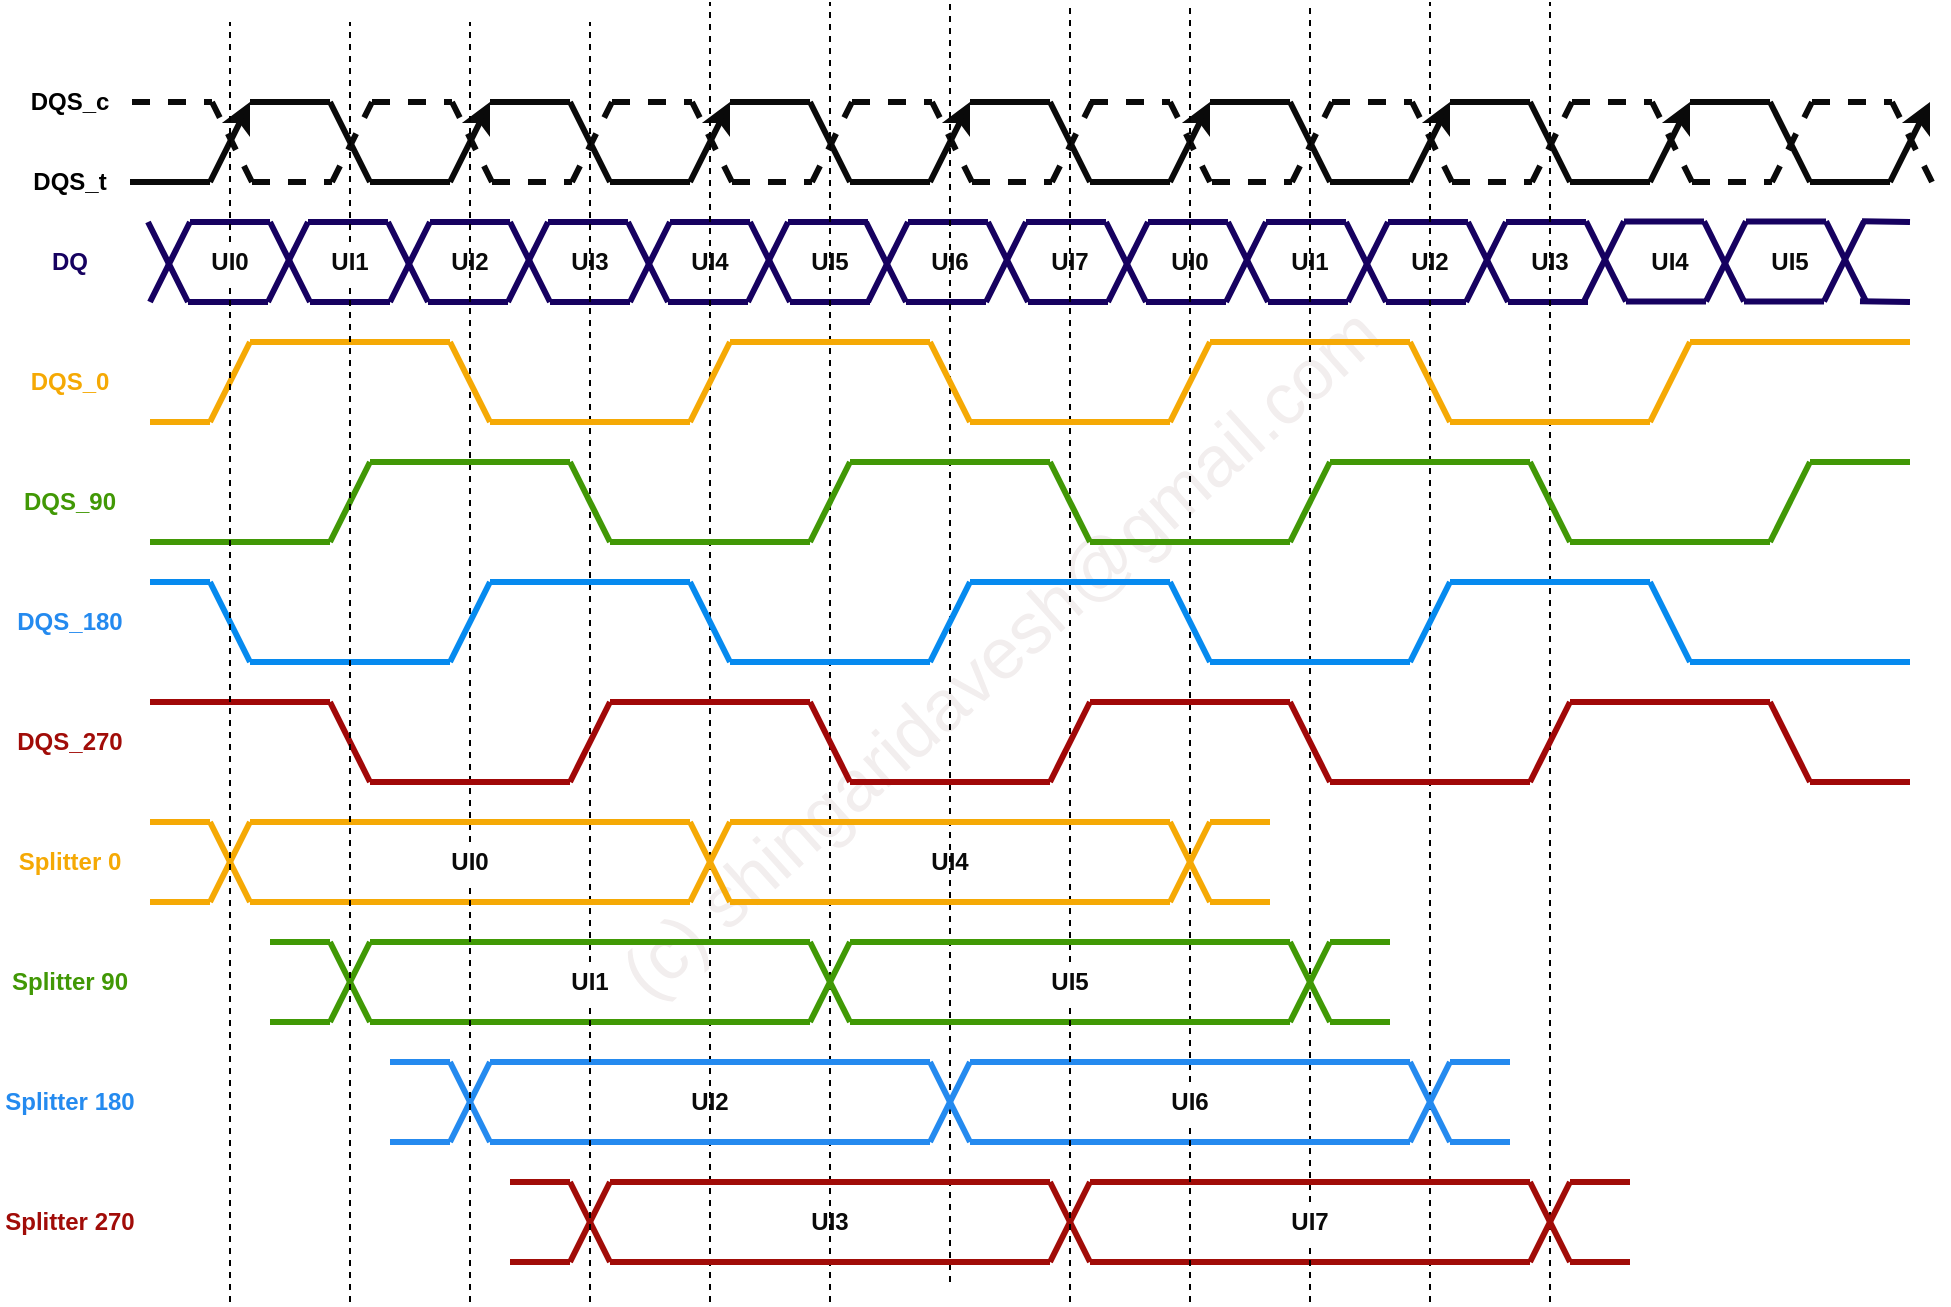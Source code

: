 <mxfile version="24.7.7">
  <diagram name="Page-1" id="FC6P-IFupvh18o4-MCou">
    <mxGraphModel dx="1711" dy="1277" grid="1" gridSize="10" guides="1" tooltips="1" connect="1" arrows="1" fold="1" page="1" pageScale="1" pageWidth="850" pageHeight="1100" math="0" shadow="0">
      <root>
        <mxCell id="0" />
        <mxCell id="1" parent="0" />
        <mxCell id="7dqATPPd59ue_RF7xPIM-1" value="(c) shingaridavesh@gmail.com" style="text;html=1;align=center;verticalAlign=middle;whiteSpace=wrap;rounded=0;fontSize=36;fontColor=#f2eeee;rotation=-42;" vertex="1" parent="1">
          <mxGeometry x="135" y="510" width="870" height="30" as="geometry" />
        </mxCell>
        <mxCell id="7dqATPPd59ue_RF7xPIM-2" value="" style="endArrow=classic;html=1;rounded=0;strokeColor=#0a0a0a;strokeWidth=3;endFill=1;" edge="1" parent="1">
          <mxGeometry width="50" height="50" relative="1" as="geometry">
            <mxPoint x="175" y="290" as="sourcePoint" />
            <mxPoint x="195" y="250" as="targetPoint" />
          </mxGeometry>
        </mxCell>
        <mxCell id="7dqATPPd59ue_RF7xPIM-3" value="" style="endArrow=none;html=1;rounded=0;strokeColor=#0a0a0a;strokeWidth=3;" edge="1" parent="1">
          <mxGeometry width="50" height="50" relative="1" as="geometry">
            <mxPoint x="195" y="250" as="sourcePoint" />
            <mxPoint x="235" y="250" as="targetPoint" />
          </mxGeometry>
        </mxCell>
        <mxCell id="7dqATPPd59ue_RF7xPIM-4" value="" style="endArrow=none;html=1;rounded=0;strokeColor=#0a0a0a;strokeWidth=3;" edge="1" parent="1">
          <mxGeometry width="50" height="50" relative="1" as="geometry">
            <mxPoint x="255" y="290" as="sourcePoint" />
            <mxPoint x="235" y="250" as="targetPoint" />
          </mxGeometry>
        </mxCell>
        <mxCell id="7dqATPPd59ue_RF7xPIM-5" value="" style="endArrow=none;html=1;rounded=0;strokeColor=#0a0a0a;strokeWidth=3;" edge="1" parent="1">
          <mxGeometry width="50" height="50" relative="1" as="geometry">
            <mxPoint x="255" y="290" as="sourcePoint" />
            <mxPoint x="295" y="290" as="targetPoint" />
          </mxGeometry>
        </mxCell>
        <mxCell id="7dqATPPd59ue_RF7xPIM-6" value="" style="endArrow=classic;html=1;rounded=0;strokeColor=#0a0a0a;strokeWidth=3;endFill=1;" edge="1" parent="1">
          <mxGeometry width="50" height="50" relative="1" as="geometry">
            <mxPoint x="295" y="290" as="sourcePoint" />
            <mxPoint x="315" y="250" as="targetPoint" />
          </mxGeometry>
        </mxCell>
        <mxCell id="7dqATPPd59ue_RF7xPIM-7" value="" style="endArrow=none;html=1;rounded=0;strokeColor=#0a0a0a;strokeWidth=3;" edge="1" parent="1">
          <mxGeometry width="50" height="50" relative="1" as="geometry">
            <mxPoint x="315" y="250" as="sourcePoint" />
            <mxPoint x="355" y="250" as="targetPoint" />
          </mxGeometry>
        </mxCell>
        <mxCell id="7dqATPPd59ue_RF7xPIM-8" value="" style="endArrow=none;html=1;rounded=0;strokeColor=#0a0a0a;strokeWidth=3;" edge="1" parent="1">
          <mxGeometry width="50" height="50" relative="1" as="geometry">
            <mxPoint x="375" y="290" as="sourcePoint" />
            <mxPoint x="355" y="250" as="targetPoint" />
          </mxGeometry>
        </mxCell>
        <mxCell id="7dqATPPd59ue_RF7xPIM-9" value="" style="endArrow=none;html=1;rounded=0;strokeColor=#0a0a0a;strokeWidth=3;" edge="1" parent="1">
          <mxGeometry width="50" height="50" relative="1" as="geometry">
            <mxPoint x="375" y="290" as="sourcePoint" />
            <mxPoint x="415" y="290" as="targetPoint" />
          </mxGeometry>
        </mxCell>
        <mxCell id="7dqATPPd59ue_RF7xPIM-10" value="" style="endArrow=classic;html=1;rounded=0;strokeColor=#0a0a0a;strokeWidth=3;endFill=1;" edge="1" parent="1">
          <mxGeometry width="50" height="50" relative="1" as="geometry">
            <mxPoint x="415" y="290" as="sourcePoint" />
            <mxPoint x="435" y="250" as="targetPoint" />
          </mxGeometry>
        </mxCell>
        <mxCell id="7dqATPPd59ue_RF7xPIM-11" value="" style="endArrow=none;html=1;rounded=0;strokeColor=#0a0a0a;strokeWidth=3;" edge="1" parent="1">
          <mxGeometry width="50" height="50" relative="1" as="geometry">
            <mxPoint x="435" y="250" as="sourcePoint" />
            <mxPoint x="475" y="250" as="targetPoint" />
          </mxGeometry>
        </mxCell>
        <mxCell id="7dqATPPd59ue_RF7xPIM-12" value="" style="endArrow=none;html=1;rounded=0;strokeColor=#0a0a0a;strokeWidth=3;" edge="1" parent="1">
          <mxGeometry width="50" height="50" relative="1" as="geometry">
            <mxPoint x="495" y="290" as="sourcePoint" />
            <mxPoint x="475" y="250" as="targetPoint" />
          </mxGeometry>
        </mxCell>
        <mxCell id="7dqATPPd59ue_RF7xPIM-13" value="" style="endArrow=none;html=1;rounded=0;strokeColor=#0a0a0a;strokeWidth=3;" edge="1" parent="1">
          <mxGeometry width="50" height="50" relative="1" as="geometry">
            <mxPoint x="495" y="290" as="sourcePoint" />
            <mxPoint x="535" y="290" as="targetPoint" />
          </mxGeometry>
        </mxCell>
        <mxCell id="7dqATPPd59ue_RF7xPIM-14" value="" style="endArrow=classic;html=1;rounded=0;strokeColor=#0a0a0a;strokeWidth=3;endFill=1;" edge="1" parent="1">
          <mxGeometry width="50" height="50" relative="1" as="geometry">
            <mxPoint x="535" y="290" as="sourcePoint" />
            <mxPoint x="555" y="250" as="targetPoint" />
          </mxGeometry>
        </mxCell>
        <mxCell id="7dqATPPd59ue_RF7xPIM-15" value="" style="endArrow=none;html=1;rounded=0;strokeColor=#0a0a0a;strokeWidth=3;" edge="1" parent="1">
          <mxGeometry width="50" height="50" relative="1" as="geometry">
            <mxPoint x="555" y="250" as="sourcePoint" />
            <mxPoint x="595" y="250" as="targetPoint" />
          </mxGeometry>
        </mxCell>
        <mxCell id="7dqATPPd59ue_RF7xPIM-16" value="" style="endArrow=none;html=1;rounded=0;strokeColor=#0a0a0a;strokeWidth=3;" edge="1" parent="1">
          <mxGeometry width="50" height="50" relative="1" as="geometry">
            <mxPoint x="615" y="290" as="sourcePoint" />
            <mxPoint x="595" y="250" as="targetPoint" />
          </mxGeometry>
        </mxCell>
        <mxCell id="7dqATPPd59ue_RF7xPIM-17" value="" style="endArrow=none;html=1;rounded=0;strokeColor=#0a0a0a;strokeWidth=3;" edge="1" parent="1">
          <mxGeometry width="50" height="50" relative="1" as="geometry">
            <mxPoint x="615" y="290" as="sourcePoint" />
            <mxPoint x="655" y="290" as="targetPoint" />
          </mxGeometry>
        </mxCell>
        <mxCell id="7dqATPPd59ue_RF7xPIM-18" value="" style="endArrow=classic;html=1;rounded=0;strokeColor=#0a0a0a;strokeWidth=3;endFill=1;" edge="1" parent="1">
          <mxGeometry width="50" height="50" relative="1" as="geometry">
            <mxPoint x="655" y="290" as="sourcePoint" />
            <mxPoint x="675" y="250" as="targetPoint" />
          </mxGeometry>
        </mxCell>
        <mxCell id="7dqATPPd59ue_RF7xPIM-19" value="" style="endArrow=none;html=1;rounded=0;strokeColor=#0a0a0a;strokeWidth=3;" edge="1" parent="1">
          <mxGeometry width="50" height="50" relative="1" as="geometry">
            <mxPoint x="135" y="290" as="sourcePoint" />
            <mxPoint x="175" y="290" as="targetPoint" />
          </mxGeometry>
        </mxCell>
        <mxCell id="7dqATPPd59ue_RF7xPIM-20" value="" style="endArrow=none;html=1;rounded=0;strokeColor=#0a0a0a;strokeWidth=3;dashed=1;" edge="1" parent="1">
          <mxGeometry width="50" height="50" relative="1" as="geometry">
            <mxPoint x="136" y="250" as="sourcePoint" />
            <mxPoint x="176" y="250" as="targetPoint" />
          </mxGeometry>
        </mxCell>
        <mxCell id="7dqATPPd59ue_RF7xPIM-21" value="" style="endArrow=none;html=1;rounded=0;strokeColor=#0a0a0a;strokeWidth=3;dashed=1;" edge="1" parent="1">
          <mxGeometry width="50" height="50" relative="1" as="geometry">
            <mxPoint x="196" y="290" as="sourcePoint" />
            <mxPoint x="176" y="250" as="targetPoint" />
          </mxGeometry>
        </mxCell>
        <mxCell id="7dqATPPd59ue_RF7xPIM-22" value="" style="endArrow=none;html=1;rounded=0;strokeColor=#0a0a0a;strokeWidth=3;dashed=1;" edge="1" parent="1">
          <mxGeometry width="50" height="50" relative="1" as="geometry">
            <mxPoint x="196" y="290" as="sourcePoint" />
            <mxPoint x="236" y="290" as="targetPoint" />
          </mxGeometry>
        </mxCell>
        <mxCell id="7dqATPPd59ue_RF7xPIM-23" value="" style="endArrow=none;html=1;rounded=0;strokeColor=#0a0a0a;strokeWidth=3;dashed=1;" edge="1" parent="1">
          <mxGeometry width="50" height="50" relative="1" as="geometry">
            <mxPoint x="236" y="290" as="sourcePoint" />
            <mxPoint x="256" y="250" as="targetPoint" />
          </mxGeometry>
        </mxCell>
        <mxCell id="7dqATPPd59ue_RF7xPIM-24" value="" style="endArrow=none;html=1;rounded=0;strokeColor=#0a0a0a;strokeWidth=3;dashed=1;" edge="1" parent="1">
          <mxGeometry width="50" height="50" relative="1" as="geometry">
            <mxPoint x="256" y="250" as="sourcePoint" />
            <mxPoint x="296" y="250" as="targetPoint" />
          </mxGeometry>
        </mxCell>
        <mxCell id="7dqATPPd59ue_RF7xPIM-25" value="" style="endArrow=none;html=1;rounded=0;strokeColor=#0a0a0a;strokeWidth=3;dashed=1;" edge="1" parent="1">
          <mxGeometry width="50" height="50" relative="1" as="geometry">
            <mxPoint x="316" y="290" as="sourcePoint" />
            <mxPoint x="296" y="250" as="targetPoint" />
          </mxGeometry>
        </mxCell>
        <mxCell id="7dqATPPd59ue_RF7xPIM-26" value="" style="endArrow=none;html=1;rounded=0;strokeColor=#0a0a0a;strokeWidth=3;dashed=1;" edge="1" parent="1">
          <mxGeometry width="50" height="50" relative="1" as="geometry">
            <mxPoint x="316" y="290" as="sourcePoint" />
            <mxPoint x="356" y="290" as="targetPoint" />
          </mxGeometry>
        </mxCell>
        <mxCell id="7dqATPPd59ue_RF7xPIM-27" value="" style="endArrow=none;html=1;rounded=0;strokeColor=#0a0a0a;strokeWidth=3;dashed=1;" edge="1" parent="1">
          <mxGeometry width="50" height="50" relative="1" as="geometry">
            <mxPoint x="356" y="290" as="sourcePoint" />
            <mxPoint x="376" y="250" as="targetPoint" />
          </mxGeometry>
        </mxCell>
        <mxCell id="7dqATPPd59ue_RF7xPIM-28" value="" style="endArrow=none;html=1;rounded=0;strokeColor=#0a0a0a;strokeWidth=3;dashed=1;" edge="1" parent="1">
          <mxGeometry width="50" height="50" relative="1" as="geometry">
            <mxPoint x="376" y="250" as="sourcePoint" />
            <mxPoint x="416" y="250" as="targetPoint" />
          </mxGeometry>
        </mxCell>
        <mxCell id="7dqATPPd59ue_RF7xPIM-29" value="" style="endArrow=none;html=1;rounded=0;strokeColor=#0a0a0a;strokeWidth=3;dashed=1;" edge="1" parent="1">
          <mxGeometry width="50" height="50" relative="1" as="geometry">
            <mxPoint x="436" y="290" as="sourcePoint" />
            <mxPoint x="416" y="250" as="targetPoint" />
          </mxGeometry>
        </mxCell>
        <mxCell id="7dqATPPd59ue_RF7xPIM-30" value="" style="endArrow=none;html=1;rounded=0;strokeColor=#0a0a0a;strokeWidth=3;dashed=1;" edge="1" parent="1">
          <mxGeometry width="50" height="50" relative="1" as="geometry">
            <mxPoint x="436" y="290" as="sourcePoint" />
            <mxPoint x="476" y="290" as="targetPoint" />
          </mxGeometry>
        </mxCell>
        <mxCell id="7dqATPPd59ue_RF7xPIM-31" value="" style="endArrow=none;html=1;rounded=0;strokeColor=#0a0a0a;strokeWidth=3;dashed=1;" edge="1" parent="1">
          <mxGeometry width="50" height="50" relative="1" as="geometry">
            <mxPoint x="476" y="290" as="sourcePoint" />
            <mxPoint x="496" y="250" as="targetPoint" />
          </mxGeometry>
        </mxCell>
        <mxCell id="7dqATPPd59ue_RF7xPIM-32" value="" style="endArrow=none;html=1;rounded=0;strokeColor=#0a0a0a;strokeWidth=3;dashed=1;" edge="1" parent="1">
          <mxGeometry width="50" height="50" relative="1" as="geometry">
            <mxPoint x="496" y="250" as="sourcePoint" />
            <mxPoint x="536" y="250" as="targetPoint" />
          </mxGeometry>
        </mxCell>
        <mxCell id="7dqATPPd59ue_RF7xPIM-33" value="" style="endArrow=none;html=1;rounded=0;strokeColor=#0a0a0a;strokeWidth=3;dashed=1;" edge="1" parent="1">
          <mxGeometry width="50" height="50" relative="1" as="geometry">
            <mxPoint x="556" y="290" as="sourcePoint" />
            <mxPoint x="536" y="250" as="targetPoint" />
          </mxGeometry>
        </mxCell>
        <mxCell id="7dqATPPd59ue_RF7xPIM-34" value="" style="endArrow=none;html=1;rounded=0;strokeColor=#0a0a0a;strokeWidth=3;dashed=1;" edge="1" parent="1">
          <mxGeometry width="50" height="50" relative="1" as="geometry">
            <mxPoint x="556" y="290" as="sourcePoint" />
            <mxPoint x="596" y="290" as="targetPoint" />
          </mxGeometry>
        </mxCell>
        <mxCell id="7dqATPPd59ue_RF7xPIM-35" value="" style="endArrow=none;html=1;rounded=0;strokeColor=#0a0a0a;strokeWidth=3;dashed=1;" edge="1" parent="1">
          <mxGeometry width="50" height="50" relative="1" as="geometry">
            <mxPoint x="596" y="290" as="sourcePoint" />
            <mxPoint x="616" y="250" as="targetPoint" />
          </mxGeometry>
        </mxCell>
        <mxCell id="7dqATPPd59ue_RF7xPIM-36" value="" style="endArrow=none;html=1;rounded=0;strokeColor=#0a0a0a;strokeWidth=3;dashed=1;" edge="1" parent="1">
          <mxGeometry width="50" height="50" relative="1" as="geometry">
            <mxPoint x="615" y="250" as="sourcePoint" />
            <mxPoint x="655" y="250" as="targetPoint" />
          </mxGeometry>
        </mxCell>
        <mxCell id="7dqATPPd59ue_RF7xPIM-37" value="" style="endArrow=none;html=1;rounded=0;strokeColor=#0a0a0a;strokeWidth=3;dashed=1;" edge="1" parent="1">
          <mxGeometry width="50" height="50" relative="1" as="geometry">
            <mxPoint x="675" y="290" as="sourcePoint" />
            <mxPoint x="655" y="250" as="targetPoint" />
          </mxGeometry>
        </mxCell>
        <mxCell id="7dqATPPd59ue_RF7xPIM-38" value="" style="endArrow=none;html=1;rounded=0;strokeColor=#160160;strokeWidth=3;" edge="1" parent="1">
          <mxGeometry width="50" height="50" relative="1" as="geometry">
            <mxPoint x="164" y="350" as="sourcePoint" />
            <mxPoint x="144" y="310" as="targetPoint" />
          </mxGeometry>
        </mxCell>
        <mxCell id="7dqATPPd59ue_RF7xPIM-39" value="" style="endArrow=none;html=1;rounded=0;strokeColor=#160160;strokeWidth=3;" edge="1" parent="1">
          <mxGeometry width="50" height="50" relative="1" as="geometry">
            <mxPoint x="164" y="350" as="sourcePoint" />
            <mxPoint x="204" y="350" as="targetPoint" />
          </mxGeometry>
        </mxCell>
        <mxCell id="7dqATPPd59ue_RF7xPIM-40" value="" style="endArrow=none;html=1;rounded=0;strokeColor=#160160;strokeWidth=3;" edge="1" parent="1">
          <mxGeometry width="50" height="50" relative="1" as="geometry">
            <mxPoint x="204" y="350" as="sourcePoint" />
            <mxPoint x="224" y="310" as="targetPoint" />
          </mxGeometry>
        </mxCell>
        <mxCell id="7dqATPPd59ue_RF7xPIM-41" value="" style="endArrow=none;html=1;rounded=0;strokeColor=#160160;strokeWidth=3;" edge="1" parent="1">
          <mxGeometry width="50" height="50" relative="1" as="geometry">
            <mxPoint x="224" y="310" as="sourcePoint" />
            <mxPoint x="264" y="310" as="targetPoint" />
          </mxGeometry>
        </mxCell>
        <mxCell id="7dqATPPd59ue_RF7xPIM-42" value="" style="endArrow=none;html=1;rounded=0;strokeColor=#160160;strokeWidth=3;" edge="1" parent="1">
          <mxGeometry width="50" height="50" relative="1" as="geometry">
            <mxPoint x="284" y="350" as="sourcePoint" />
            <mxPoint x="264" y="310" as="targetPoint" />
          </mxGeometry>
        </mxCell>
        <mxCell id="7dqATPPd59ue_RF7xPIM-43" value="" style="endArrow=none;html=1;rounded=0;strokeColor=#160160;strokeWidth=3;" edge="1" parent="1">
          <mxGeometry width="50" height="50" relative="1" as="geometry">
            <mxPoint x="284" y="350" as="sourcePoint" />
            <mxPoint x="324" y="350" as="targetPoint" />
          </mxGeometry>
        </mxCell>
        <mxCell id="7dqATPPd59ue_RF7xPIM-44" value="" style="endArrow=none;html=1;rounded=0;strokeColor=#160160;strokeWidth=3;" edge="1" parent="1">
          <mxGeometry width="50" height="50" relative="1" as="geometry">
            <mxPoint x="324" y="350" as="sourcePoint" />
            <mxPoint x="344" y="310" as="targetPoint" />
          </mxGeometry>
        </mxCell>
        <mxCell id="7dqATPPd59ue_RF7xPIM-45" value="" style="endArrow=none;html=1;rounded=0;strokeColor=#160160;strokeWidth=3;" edge="1" parent="1">
          <mxGeometry width="50" height="50" relative="1" as="geometry">
            <mxPoint x="344" y="310" as="sourcePoint" />
            <mxPoint x="384" y="310" as="targetPoint" />
          </mxGeometry>
        </mxCell>
        <mxCell id="7dqATPPd59ue_RF7xPIM-46" value="" style="endArrow=none;html=1;rounded=0;strokeColor=#160160;strokeWidth=3;" edge="1" parent="1">
          <mxGeometry width="50" height="50" relative="1" as="geometry">
            <mxPoint x="404" y="350" as="sourcePoint" />
            <mxPoint x="384" y="310" as="targetPoint" />
          </mxGeometry>
        </mxCell>
        <mxCell id="7dqATPPd59ue_RF7xPIM-47" value="" style="endArrow=none;html=1;rounded=0;strokeColor=#160160;strokeWidth=3;" edge="1" parent="1">
          <mxGeometry width="50" height="50" relative="1" as="geometry">
            <mxPoint x="404" y="350" as="sourcePoint" />
            <mxPoint x="444" y="350" as="targetPoint" />
          </mxGeometry>
        </mxCell>
        <mxCell id="7dqATPPd59ue_RF7xPIM-48" value="" style="endArrow=none;html=1;rounded=0;strokeColor=#160160;strokeWidth=3;" edge="1" parent="1">
          <mxGeometry width="50" height="50" relative="1" as="geometry">
            <mxPoint x="444" y="350" as="sourcePoint" />
            <mxPoint x="464" y="310" as="targetPoint" />
          </mxGeometry>
        </mxCell>
        <mxCell id="7dqATPPd59ue_RF7xPIM-49" value="" style="endArrow=none;html=1;rounded=0;strokeColor=#160160;strokeWidth=3;" edge="1" parent="1">
          <mxGeometry width="50" height="50" relative="1" as="geometry">
            <mxPoint x="464" y="310" as="sourcePoint" />
            <mxPoint x="504" y="310" as="targetPoint" />
          </mxGeometry>
        </mxCell>
        <mxCell id="7dqATPPd59ue_RF7xPIM-50" value="" style="endArrow=none;html=1;rounded=0;strokeColor=#160160;strokeWidth=3;" edge="1" parent="1">
          <mxGeometry width="50" height="50" relative="1" as="geometry">
            <mxPoint x="145" y="350" as="sourcePoint" />
            <mxPoint x="165" y="310" as="targetPoint" />
          </mxGeometry>
        </mxCell>
        <mxCell id="7dqATPPd59ue_RF7xPIM-51" value="" style="endArrow=none;html=1;rounded=0;strokeColor=#160160;strokeWidth=3;" edge="1" parent="1">
          <mxGeometry width="50" height="50" relative="1" as="geometry">
            <mxPoint x="165" y="310" as="sourcePoint" />
            <mxPoint x="205" y="310" as="targetPoint" />
          </mxGeometry>
        </mxCell>
        <mxCell id="7dqATPPd59ue_RF7xPIM-52" value="" style="endArrow=none;html=1;rounded=0;strokeColor=#160160;strokeWidth=3;" edge="1" parent="1">
          <mxGeometry width="50" height="50" relative="1" as="geometry">
            <mxPoint x="225" y="350" as="sourcePoint" />
            <mxPoint x="205" y="310" as="targetPoint" />
          </mxGeometry>
        </mxCell>
        <mxCell id="7dqATPPd59ue_RF7xPIM-53" value="" style="endArrow=none;html=1;rounded=0;strokeColor=#160160;strokeWidth=3;" edge="1" parent="1">
          <mxGeometry width="50" height="50" relative="1" as="geometry">
            <mxPoint x="225" y="350" as="sourcePoint" />
            <mxPoint x="265" y="350" as="targetPoint" />
          </mxGeometry>
        </mxCell>
        <mxCell id="7dqATPPd59ue_RF7xPIM-54" value="" style="endArrow=none;html=1;rounded=0;strokeColor=#160160;strokeWidth=3;" edge="1" parent="1">
          <mxGeometry width="50" height="50" relative="1" as="geometry">
            <mxPoint x="265" y="350" as="sourcePoint" />
            <mxPoint x="285" y="310" as="targetPoint" />
          </mxGeometry>
        </mxCell>
        <mxCell id="7dqATPPd59ue_RF7xPIM-55" value="" style="endArrow=none;html=1;rounded=0;strokeColor=#160160;strokeWidth=3;" edge="1" parent="1">
          <mxGeometry width="50" height="50" relative="1" as="geometry">
            <mxPoint x="285" y="310" as="sourcePoint" />
            <mxPoint x="325" y="310" as="targetPoint" />
          </mxGeometry>
        </mxCell>
        <mxCell id="7dqATPPd59ue_RF7xPIM-56" value="" style="endArrow=none;html=1;rounded=0;strokeColor=#160160;strokeWidth=3;" edge="1" parent="1">
          <mxGeometry width="50" height="50" relative="1" as="geometry">
            <mxPoint x="345" y="350" as="sourcePoint" />
            <mxPoint x="325" y="310" as="targetPoint" />
          </mxGeometry>
        </mxCell>
        <mxCell id="7dqATPPd59ue_RF7xPIM-57" value="" style="endArrow=none;html=1;rounded=0;strokeColor=#160160;strokeWidth=3;" edge="1" parent="1">
          <mxGeometry width="50" height="50" relative="1" as="geometry">
            <mxPoint x="345" y="350" as="sourcePoint" />
            <mxPoint x="385" y="350" as="targetPoint" />
          </mxGeometry>
        </mxCell>
        <mxCell id="7dqATPPd59ue_RF7xPIM-58" value="" style="endArrow=none;html=1;rounded=0;strokeColor=#160160;strokeWidth=3;" edge="1" parent="1">
          <mxGeometry width="50" height="50" relative="1" as="geometry">
            <mxPoint x="385" y="350" as="sourcePoint" />
            <mxPoint x="405" y="310" as="targetPoint" />
          </mxGeometry>
        </mxCell>
        <mxCell id="7dqATPPd59ue_RF7xPIM-59" value="" style="endArrow=none;html=1;rounded=0;strokeColor=#160160;strokeWidth=3;" edge="1" parent="1">
          <mxGeometry width="50" height="50" relative="1" as="geometry">
            <mxPoint x="405" y="310" as="sourcePoint" />
            <mxPoint x="445" y="310" as="targetPoint" />
          </mxGeometry>
        </mxCell>
        <mxCell id="7dqATPPd59ue_RF7xPIM-60" value="" style="endArrow=none;html=1;rounded=0;strokeColor=#160160;strokeWidth=3;" edge="1" parent="1">
          <mxGeometry width="50" height="50" relative="1" as="geometry">
            <mxPoint x="465" y="350" as="sourcePoint" />
            <mxPoint x="445" y="310" as="targetPoint" />
          </mxGeometry>
        </mxCell>
        <mxCell id="7dqATPPd59ue_RF7xPIM-61" value="" style="endArrow=none;html=1;rounded=0;strokeColor=#160160;strokeWidth=3;" edge="1" parent="1">
          <mxGeometry width="50" height="50" relative="1" as="geometry">
            <mxPoint x="465" y="350" as="sourcePoint" />
            <mxPoint x="505" y="350" as="targetPoint" />
          </mxGeometry>
        </mxCell>
        <mxCell id="7dqATPPd59ue_RF7xPIM-62" value="" style="endArrow=none;html=1;rounded=0;strokeColor=#160160;strokeWidth=3;" edge="1" parent="1">
          <mxGeometry width="50" height="50" relative="1" as="geometry">
            <mxPoint x="523" y="350" as="sourcePoint" />
            <mxPoint x="503" y="310" as="targetPoint" />
          </mxGeometry>
        </mxCell>
        <mxCell id="7dqATPPd59ue_RF7xPIM-63" value="" style="endArrow=none;html=1;rounded=0;strokeColor=#160160;strokeWidth=3;" edge="1" parent="1">
          <mxGeometry width="50" height="50" relative="1" as="geometry">
            <mxPoint x="523" y="350" as="sourcePoint" />
            <mxPoint x="563" y="350" as="targetPoint" />
          </mxGeometry>
        </mxCell>
        <mxCell id="7dqATPPd59ue_RF7xPIM-64" value="" style="endArrow=none;html=1;rounded=0;strokeColor=#160160;strokeWidth=3;" edge="1" parent="1">
          <mxGeometry width="50" height="50" relative="1" as="geometry">
            <mxPoint x="563" y="350" as="sourcePoint" />
            <mxPoint x="583" y="310" as="targetPoint" />
          </mxGeometry>
        </mxCell>
        <mxCell id="7dqATPPd59ue_RF7xPIM-65" value="" style="endArrow=none;html=1;rounded=0;strokeColor=#160160;strokeWidth=3;" edge="1" parent="1">
          <mxGeometry width="50" height="50" relative="1" as="geometry">
            <mxPoint x="583" y="310" as="sourcePoint" />
            <mxPoint x="623" y="310" as="targetPoint" />
          </mxGeometry>
        </mxCell>
        <mxCell id="7dqATPPd59ue_RF7xPIM-66" value="" style="endArrow=none;html=1;rounded=0;strokeColor=#160160;strokeWidth=3;" edge="1" parent="1">
          <mxGeometry width="50" height="50" relative="1" as="geometry">
            <mxPoint x="643" y="350" as="sourcePoint" />
            <mxPoint x="623" y="310" as="targetPoint" />
          </mxGeometry>
        </mxCell>
        <mxCell id="7dqATPPd59ue_RF7xPIM-67" value="" style="endArrow=none;html=1;rounded=0;strokeColor=#160160;strokeWidth=3;" edge="1" parent="1">
          <mxGeometry width="50" height="50" relative="1" as="geometry">
            <mxPoint x="643" y="350" as="sourcePoint" />
            <mxPoint x="683" y="350" as="targetPoint" />
          </mxGeometry>
        </mxCell>
        <mxCell id="7dqATPPd59ue_RF7xPIM-68" value="" style="endArrow=none;html=1;rounded=0;strokeColor=#160160;strokeWidth=3;" edge="1" parent="1">
          <mxGeometry width="50" height="50" relative="1" as="geometry">
            <mxPoint x="683" y="350" as="sourcePoint" />
            <mxPoint x="703" y="310" as="targetPoint" />
          </mxGeometry>
        </mxCell>
        <mxCell id="7dqATPPd59ue_RF7xPIM-69" value="" style="endArrow=none;html=1;rounded=0;strokeColor=#160160;strokeWidth=3;" edge="1" parent="1">
          <mxGeometry width="50" height="50" relative="1" as="geometry">
            <mxPoint x="703" y="310" as="sourcePoint" />
            <mxPoint x="743" y="310" as="targetPoint" />
          </mxGeometry>
        </mxCell>
        <mxCell id="7dqATPPd59ue_RF7xPIM-70" value="" style="endArrow=none;html=1;rounded=0;strokeColor=#160160;strokeWidth=3;" edge="1" parent="1">
          <mxGeometry width="50" height="50" relative="1" as="geometry">
            <mxPoint x="763" y="350" as="sourcePoint" />
            <mxPoint x="743" y="310" as="targetPoint" />
          </mxGeometry>
        </mxCell>
        <mxCell id="7dqATPPd59ue_RF7xPIM-71" value="" style="endArrow=none;html=1;rounded=0;strokeColor=#160160;strokeWidth=3;" edge="1" parent="1">
          <mxGeometry width="50" height="50" relative="1" as="geometry">
            <mxPoint x="763" y="350" as="sourcePoint" />
            <mxPoint x="803" y="350" as="targetPoint" />
          </mxGeometry>
        </mxCell>
        <mxCell id="7dqATPPd59ue_RF7xPIM-72" value="" style="endArrow=none;html=1;rounded=0;strokeColor=#160160;strokeWidth=3;" edge="1" parent="1">
          <mxGeometry width="50" height="50" relative="1" as="geometry">
            <mxPoint x="803" y="350" as="sourcePoint" />
            <mxPoint x="823" y="310" as="targetPoint" />
          </mxGeometry>
        </mxCell>
        <mxCell id="7dqATPPd59ue_RF7xPIM-73" value="" style="endArrow=none;html=1;rounded=0;strokeColor=#160160;strokeWidth=3;" edge="1" parent="1">
          <mxGeometry width="50" height="50" relative="1" as="geometry">
            <mxPoint x="823" y="310" as="sourcePoint" />
            <mxPoint x="863" y="310" as="targetPoint" />
          </mxGeometry>
        </mxCell>
        <mxCell id="7dqATPPd59ue_RF7xPIM-74" value="" style="endArrow=none;html=1;rounded=0;strokeColor=#160160;strokeWidth=3;" edge="1" parent="1">
          <mxGeometry width="50" height="50" relative="1" as="geometry">
            <mxPoint x="504" y="350" as="sourcePoint" />
            <mxPoint x="524" y="310" as="targetPoint" />
          </mxGeometry>
        </mxCell>
        <mxCell id="7dqATPPd59ue_RF7xPIM-75" value="" style="endArrow=none;html=1;rounded=0;strokeColor=#160160;strokeWidth=3;" edge="1" parent="1">
          <mxGeometry width="50" height="50" relative="1" as="geometry">
            <mxPoint x="524" y="310" as="sourcePoint" />
            <mxPoint x="564" y="310" as="targetPoint" />
          </mxGeometry>
        </mxCell>
        <mxCell id="7dqATPPd59ue_RF7xPIM-76" value="" style="endArrow=none;html=1;rounded=0;strokeColor=#160160;strokeWidth=3;" edge="1" parent="1">
          <mxGeometry width="50" height="50" relative="1" as="geometry">
            <mxPoint x="584" y="350" as="sourcePoint" />
            <mxPoint x="564" y="310" as="targetPoint" />
          </mxGeometry>
        </mxCell>
        <mxCell id="7dqATPPd59ue_RF7xPIM-77" value="" style="endArrow=none;html=1;rounded=0;strokeColor=#160160;strokeWidth=3;" edge="1" parent="1">
          <mxGeometry width="50" height="50" relative="1" as="geometry">
            <mxPoint x="584" y="350" as="sourcePoint" />
            <mxPoint x="624" y="350" as="targetPoint" />
          </mxGeometry>
        </mxCell>
        <mxCell id="7dqATPPd59ue_RF7xPIM-78" value="" style="endArrow=none;html=1;rounded=0;strokeColor=#160160;strokeWidth=3;" edge="1" parent="1">
          <mxGeometry width="50" height="50" relative="1" as="geometry">
            <mxPoint x="624" y="350" as="sourcePoint" />
            <mxPoint x="644" y="310" as="targetPoint" />
          </mxGeometry>
        </mxCell>
        <mxCell id="7dqATPPd59ue_RF7xPIM-79" value="" style="endArrow=none;html=1;rounded=0;strokeColor=#160160;strokeWidth=3;" edge="1" parent="1">
          <mxGeometry width="50" height="50" relative="1" as="geometry">
            <mxPoint x="644" y="310" as="sourcePoint" />
            <mxPoint x="684" y="310" as="targetPoint" />
          </mxGeometry>
        </mxCell>
        <mxCell id="7dqATPPd59ue_RF7xPIM-80" value="" style="endArrow=none;html=1;rounded=0;strokeColor=#160160;strokeWidth=3;" edge="1" parent="1">
          <mxGeometry width="50" height="50" relative="1" as="geometry">
            <mxPoint x="704" y="350" as="sourcePoint" />
            <mxPoint x="684" y="310" as="targetPoint" />
          </mxGeometry>
        </mxCell>
        <mxCell id="7dqATPPd59ue_RF7xPIM-81" value="" style="endArrow=none;html=1;rounded=0;strokeColor=#160160;strokeWidth=3;" edge="1" parent="1">
          <mxGeometry width="50" height="50" relative="1" as="geometry">
            <mxPoint x="704" y="350" as="sourcePoint" />
            <mxPoint x="744" y="350" as="targetPoint" />
          </mxGeometry>
        </mxCell>
        <mxCell id="7dqATPPd59ue_RF7xPIM-82" value="" style="endArrow=none;html=1;rounded=0;strokeColor=#160160;strokeWidth=3;" edge="1" parent="1">
          <mxGeometry width="50" height="50" relative="1" as="geometry">
            <mxPoint x="744" y="350" as="sourcePoint" />
            <mxPoint x="764" y="310" as="targetPoint" />
          </mxGeometry>
        </mxCell>
        <mxCell id="7dqATPPd59ue_RF7xPIM-83" value="" style="endArrow=none;html=1;rounded=0;strokeColor=#160160;strokeWidth=3;" edge="1" parent="1">
          <mxGeometry width="50" height="50" relative="1" as="geometry">
            <mxPoint x="764" y="310" as="sourcePoint" />
            <mxPoint x="804" y="310" as="targetPoint" />
          </mxGeometry>
        </mxCell>
        <mxCell id="7dqATPPd59ue_RF7xPIM-84" value="" style="endArrow=none;html=1;rounded=0;strokeColor=#160160;strokeWidth=3;" edge="1" parent="1">
          <mxGeometry width="50" height="50" relative="1" as="geometry">
            <mxPoint x="824" y="350" as="sourcePoint" />
            <mxPoint x="804" y="310" as="targetPoint" />
          </mxGeometry>
        </mxCell>
        <mxCell id="7dqATPPd59ue_RF7xPIM-85" value="" style="endArrow=none;html=1;rounded=0;strokeColor=#160160;strokeWidth=3;" edge="1" parent="1">
          <mxGeometry width="50" height="50" relative="1" as="geometry">
            <mxPoint x="824" y="350" as="sourcePoint" />
            <mxPoint x="864" y="350" as="targetPoint" />
          </mxGeometry>
        </mxCell>
        <mxCell id="7dqATPPd59ue_RF7xPIM-86" value="" style="endArrow=none;html=1;rounded=0;strokeColor=#0a0a0a;strokeWidth=3;" edge="1" parent="1">
          <mxGeometry width="50" height="50" relative="1" as="geometry">
            <mxPoint x="675" y="250" as="sourcePoint" />
            <mxPoint x="715" y="250" as="targetPoint" />
          </mxGeometry>
        </mxCell>
        <mxCell id="7dqATPPd59ue_RF7xPIM-87" value="" style="endArrow=none;html=1;rounded=0;strokeColor=#0a0a0a;strokeWidth=3;" edge="1" parent="1">
          <mxGeometry width="50" height="50" relative="1" as="geometry">
            <mxPoint x="735" y="290" as="sourcePoint" />
            <mxPoint x="715" y="250" as="targetPoint" />
          </mxGeometry>
        </mxCell>
        <mxCell id="7dqATPPd59ue_RF7xPIM-88" value="" style="endArrow=none;html=1;rounded=0;strokeColor=#0a0a0a;strokeWidth=3;" edge="1" parent="1">
          <mxGeometry width="50" height="50" relative="1" as="geometry">
            <mxPoint x="735" y="290" as="sourcePoint" />
            <mxPoint x="775" y="290" as="targetPoint" />
          </mxGeometry>
        </mxCell>
        <mxCell id="7dqATPPd59ue_RF7xPIM-89" value="" style="endArrow=classic;html=1;rounded=0;strokeColor=#0a0a0a;strokeWidth=3;endFill=1;" edge="1" parent="1">
          <mxGeometry width="50" height="50" relative="1" as="geometry">
            <mxPoint x="775" y="290" as="sourcePoint" />
            <mxPoint x="795" y="250" as="targetPoint" />
          </mxGeometry>
        </mxCell>
        <mxCell id="7dqATPPd59ue_RF7xPIM-90" value="" style="endArrow=none;html=1;rounded=0;strokeColor=#0a0a0a;strokeWidth=3;" edge="1" parent="1">
          <mxGeometry width="50" height="50" relative="1" as="geometry">
            <mxPoint x="795" y="250" as="sourcePoint" />
            <mxPoint x="835" y="250" as="targetPoint" />
          </mxGeometry>
        </mxCell>
        <mxCell id="7dqATPPd59ue_RF7xPIM-91" value="" style="endArrow=none;html=1;rounded=0;strokeColor=#0a0a0a;strokeWidth=3;" edge="1" parent="1">
          <mxGeometry width="50" height="50" relative="1" as="geometry">
            <mxPoint x="855" y="290" as="sourcePoint" />
            <mxPoint x="835" y="250" as="targetPoint" />
          </mxGeometry>
        </mxCell>
        <mxCell id="7dqATPPd59ue_RF7xPIM-92" value="" style="endArrow=none;html=1;rounded=0;strokeColor=#0a0a0a;strokeWidth=3;" edge="1" parent="1">
          <mxGeometry width="50" height="50" relative="1" as="geometry">
            <mxPoint x="855" y="290" as="sourcePoint" />
            <mxPoint x="895" y="290" as="targetPoint" />
          </mxGeometry>
        </mxCell>
        <mxCell id="7dqATPPd59ue_RF7xPIM-93" value="" style="endArrow=classic;html=1;rounded=0;strokeColor=#0a0a0a;strokeWidth=3;endFill=1;" edge="1" parent="1">
          <mxGeometry width="50" height="50" relative="1" as="geometry">
            <mxPoint x="895" y="290" as="sourcePoint" />
            <mxPoint x="915" y="250" as="targetPoint" />
          </mxGeometry>
        </mxCell>
        <mxCell id="7dqATPPd59ue_RF7xPIM-94" value="" style="endArrow=none;html=1;rounded=0;strokeColor=#0a0a0a;strokeWidth=3;" edge="1" parent="1">
          <mxGeometry width="50" height="50" relative="1" as="geometry">
            <mxPoint x="915" y="250" as="sourcePoint" />
            <mxPoint x="955" y="250" as="targetPoint" />
          </mxGeometry>
        </mxCell>
        <mxCell id="7dqATPPd59ue_RF7xPIM-95" value="" style="endArrow=none;html=1;rounded=0;strokeColor=#0a0a0a;strokeWidth=3;" edge="1" parent="1">
          <mxGeometry width="50" height="50" relative="1" as="geometry">
            <mxPoint x="975" y="290" as="sourcePoint" />
            <mxPoint x="955" y="250" as="targetPoint" />
          </mxGeometry>
        </mxCell>
        <mxCell id="7dqATPPd59ue_RF7xPIM-96" value="" style="endArrow=none;html=1;rounded=0;strokeColor=#0a0a0a;strokeWidth=3;" edge="1" parent="1">
          <mxGeometry width="50" height="50" relative="1" as="geometry">
            <mxPoint x="975" y="290" as="sourcePoint" />
            <mxPoint x="1015" y="290" as="targetPoint" />
          </mxGeometry>
        </mxCell>
        <mxCell id="7dqATPPd59ue_RF7xPIM-97" value="" style="endArrow=none;html=1;rounded=0;strokeColor=#0a0a0a;strokeWidth=3;dashed=1;" edge="1" parent="1">
          <mxGeometry width="50" height="50" relative="1" as="geometry">
            <mxPoint x="676" y="290" as="sourcePoint" />
            <mxPoint x="716" y="290" as="targetPoint" />
          </mxGeometry>
        </mxCell>
        <mxCell id="7dqATPPd59ue_RF7xPIM-98" value="" style="endArrow=none;html=1;rounded=0;strokeColor=#0a0a0a;strokeWidth=3;dashed=1;" edge="1" parent="1">
          <mxGeometry width="50" height="50" relative="1" as="geometry">
            <mxPoint x="716" y="290" as="sourcePoint" />
            <mxPoint x="736" y="250" as="targetPoint" />
          </mxGeometry>
        </mxCell>
        <mxCell id="7dqATPPd59ue_RF7xPIM-99" value="" style="endArrow=none;html=1;rounded=0;strokeColor=#0a0a0a;strokeWidth=3;dashed=1;" edge="1" parent="1">
          <mxGeometry width="50" height="50" relative="1" as="geometry">
            <mxPoint x="736" y="250" as="sourcePoint" />
            <mxPoint x="776" y="250" as="targetPoint" />
          </mxGeometry>
        </mxCell>
        <mxCell id="7dqATPPd59ue_RF7xPIM-100" value="" style="endArrow=none;html=1;rounded=0;strokeColor=#0a0a0a;strokeWidth=3;dashed=1;" edge="1" parent="1">
          <mxGeometry width="50" height="50" relative="1" as="geometry">
            <mxPoint x="796" y="290" as="sourcePoint" />
            <mxPoint x="776" y="250" as="targetPoint" />
          </mxGeometry>
        </mxCell>
        <mxCell id="7dqATPPd59ue_RF7xPIM-101" value="" style="endArrow=none;html=1;rounded=0;strokeColor=#0a0a0a;strokeWidth=3;dashed=1;" edge="1" parent="1">
          <mxGeometry width="50" height="50" relative="1" as="geometry">
            <mxPoint x="796" y="290" as="sourcePoint" />
            <mxPoint x="836" y="290" as="targetPoint" />
          </mxGeometry>
        </mxCell>
        <mxCell id="7dqATPPd59ue_RF7xPIM-102" value="" style="endArrow=none;html=1;rounded=0;strokeColor=#0a0a0a;strokeWidth=3;dashed=1;" edge="1" parent="1">
          <mxGeometry width="50" height="50" relative="1" as="geometry">
            <mxPoint x="836" y="290" as="sourcePoint" />
            <mxPoint x="856" y="250" as="targetPoint" />
          </mxGeometry>
        </mxCell>
        <mxCell id="7dqATPPd59ue_RF7xPIM-103" value="" style="endArrow=none;html=1;rounded=0;strokeColor=#0a0a0a;strokeWidth=3;dashed=1;" edge="1" parent="1">
          <mxGeometry width="50" height="50" relative="1" as="geometry">
            <mxPoint x="856" y="250" as="sourcePoint" />
            <mxPoint x="896" y="250" as="targetPoint" />
          </mxGeometry>
        </mxCell>
        <mxCell id="7dqATPPd59ue_RF7xPIM-104" value="" style="endArrow=none;html=1;rounded=0;strokeColor=#0a0a0a;strokeWidth=3;dashed=1;" edge="1" parent="1">
          <mxGeometry width="50" height="50" relative="1" as="geometry">
            <mxPoint x="916" y="290" as="sourcePoint" />
            <mxPoint x="896" y="250" as="targetPoint" />
          </mxGeometry>
        </mxCell>
        <mxCell id="7dqATPPd59ue_RF7xPIM-105" value="" style="endArrow=none;html=1;rounded=0;strokeColor=#0a0a0a;strokeWidth=3;dashed=1;" edge="1" parent="1">
          <mxGeometry width="50" height="50" relative="1" as="geometry">
            <mxPoint x="916" y="290" as="sourcePoint" />
            <mxPoint x="956" y="290" as="targetPoint" />
          </mxGeometry>
        </mxCell>
        <mxCell id="7dqATPPd59ue_RF7xPIM-106" value="" style="endArrow=none;html=1;rounded=0;strokeColor=#0a0a0a;strokeWidth=3;dashed=1;" edge="1" parent="1">
          <mxGeometry width="50" height="50" relative="1" as="geometry">
            <mxPoint x="956" y="290" as="sourcePoint" />
            <mxPoint x="976" y="250" as="targetPoint" />
          </mxGeometry>
        </mxCell>
        <mxCell id="7dqATPPd59ue_RF7xPIM-107" value="" style="endArrow=none;html=1;rounded=0;strokeColor=#0a0a0a;strokeWidth=3;dashed=1;" edge="1" parent="1">
          <mxGeometry width="50" height="50" relative="1" as="geometry">
            <mxPoint x="976" y="250" as="sourcePoint" />
            <mxPoint x="1016" y="250" as="targetPoint" />
          </mxGeometry>
        </mxCell>
        <mxCell id="7dqATPPd59ue_RF7xPIM-108" value="DQS_c" style="text;html=1;align=center;verticalAlign=middle;whiteSpace=wrap;rounded=0;fontStyle=1" vertex="1" parent="1">
          <mxGeometry x="75" y="240" width="60" height="20" as="geometry" />
        </mxCell>
        <mxCell id="7dqATPPd59ue_RF7xPIM-109" value="DQS_t" style="text;html=1;align=center;verticalAlign=middle;whiteSpace=wrap;rounded=0;fontStyle=1" vertex="1" parent="1">
          <mxGeometry x="75" y="280" width="60" height="20" as="geometry" />
        </mxCell>
        <mxCell id="7dqATPPd59ue_RF7xPIM-110" value="DQ" style="text;html=1;align=center;verticalAlign=middle;whiteSpace=wrap;rounded=0;fontColor=#160160;fontStyle=1" vertex="1" parent="1">
          <mxGeometry x="75" y="320" width="60" height="20" as="geometry" />
        </mxCell>
        <mxCell id="7dqATPPd59ue_RF7xPIM-111" value="" style="endArrow=none;dashed=1;html=1;rounded=0;" edge="1" parent="1" source="7dqATPPd59ue_RF7xPIM-262">
          <mxGeometry width="50" height="50" relative="1" as="geometry">
            <mxPoint x="185" y="850" as="sourcePoint" />
            <mxPoint x="185" y="210" as="targetPoint" />
          </mxGeometry>
        </mxCell>
        <mxCell id="7dqATPPd59ue_RF7xPIM-112" value="" style="endArrow=none;dashed=1;html=1;rounded=0;" edge="1" parent="1" source="7dqATPPd59ue_RF7xPIM-264">
          <mxGeometry width="50" height="50" relative="1" as="geometry">
            <mxPoint x="245" y="850" as="sourcePoint" />
            <mxPoint x="245" y="210" as="targetPoint" />
          </mxGeometry>
        </mxCell>
        <mxCell id="7dqATPPd59ue_RF7xPIM-113" value="" style="endArrow=none;dashed=1;html=1;rounded=0;" edge="1" parent="1" source="7dqATPPd59ue_RF7xPIM-278">
          <mxGeometry width="50" height="50" relative="1" as="geometry">
            <mxPoint x="305" y="850" as="sourcePoint" />
            <mxPoint x="305" y="210" as="targetPoint" />
          </mxGeometry>
        </mxCell>
        <mxCell id="7dqATPPd59ue_RF7xPIM-114" value="" style="endArrow=none;dashed=1;html=1;rounded=0;" edge="1" parent="1" source="7dqATPPd59ue_RF7xPIM-280">
          <mxGeometry width="50" height="50" relative="1" as="geometry">
            <mxPoint x="365" y="850" as="sourcePoint" />
            <mxPoint x="365" y="210" as="targetPoint" />
          </mxGeometry>
        </mxCell>
        <mxCell id="7dqATPPd59ue_RF7xPIM-115" value="" style="endArrow=none;dashed=1;html=1;rounded=0;" edge="1" parent="1">
          <mxGeometry width="50" height="50" relative="1" as="geometry">
            <mxPoint x="425" y="850" as="sourcePoint" />
            <mxPoint x="425" y="200" as="targetPoint" />
          </mxGeometry>
        </mxCell>
        <mxCell id="7dqATPPd59ue_RF7xPIM-116" value="" style="endArrow=none;dashed=1;html=1;rounded=0;" edge="1" parent="1">
          <mxGeometry width="50" height="50" relative="1" as="geometry">
            <mxPoint x="485" y="850" as="sourcePoint" />
            <mxPoint x="485" y="200" as="targetPoint" />
          </mxGeometry>
        </mxCell>
        <mxCell id="7dqATPPd59ue_RF7xPIM-117" value="" style="endArrow=none;dashed=1;html=1;rounded=0;" edge="1" parent="1">
          <mxGeometry width="50" height="50" relative="1" as="geometry">
            <mxPoint x="545" y="840" as="sourcePoint" />
            <mxPoint x="545" y="200" as="targetPoint" />
          </mxGeometry>
        </mxCell>
        <mxCell id="7dqATPPd59ue_RF7xPIM-118" value="" style="endArrow=none;dashed=1;html=1;rounded=0;" edge="1" parent="1" source="7dqATPPd59ue_RF7xPIM-285">
          <mxGeometry width="50" height="50" relative="1" as="geometry">
            <mxPoint x="605" y="850" as="sourcePoint" />
            <mxPoint x="605" y="200" as="targetPoint" />
          </mxGeometry>
        </mxCell>
        <mxCell id="7dqATPPd59ue_RF7xPIM-119" value="" style="endArrow=none;dashed=1;html=1;rounded=0;" edge="1" parent="1" source="7dqATPPd59ue_RF7xPIM-287">
          <mxGeometry width="50" height="50" relative="1" as="geometry">
            <mxPoint x="665" y="850" as="sourcePoint" />
            <mxPoint x="665" y="200" as="targetPoint" />
          </mxGeometry>
        </mxCell>
        <mxCell id="7dqATPPd59ue_RF7xPIM-120" value="" style="endArrow=none;dashed=1;html=1;rounded=0;" edge="1" parent="1" source="7dqATPPd59ue_RF7xPIM-289">
          <mxGeometry width="50" height="50" relative="1" as="geometry">
            <mxPoint x="725" y="850" as="sourcePoint" />
            <mxPoint x="725" y="200" as="targetPoint" />
          </mxGeometry>
        </mxCell>
        <mxCell id="7dqATPPd59ue_RF7xPIM-121" value="" style="endArrow=none;dashed=1;html=1;rounded=0;" edge="1" parent="1">
          <mxGeometry width="50" height="50" relative="1" as="geometry">
            <mxPoint x="785" y="850" as="sourcePoint" />
            <mxPoint x="785" y="200" as="targetPoint" />
          </mxGeometry>
        </mxCell>
        <mxCell id="7dqATPPd59ue_RF7xPIM-122" value="" style="endArrow=none;dashed=1;html=1;rounded=0;" edge="1" parent="1">
          <mxGeometry width="50" height="50" relative="1" as="geometry">
            <mxPoint x="845" y="850" as="sourcePoint" />
            <mxPoint x="845" y="200" as="targetPoint" />
          </mxGeometry>
        </mxCell>
        <mxCell id="7dqATPPd59ue_RF7xPIM-123" value="" style="endArrow=none;html=1;rounded=0;strokeColor=#160160;strokeWidth=3;" edge="1" parent="1">
          <mxGeometry width="50" height="50" relative="1" as="geometry">
            <mxPoint x="862" y="349.71" as="sourcePoint" />
            <mxPoint x="882" y="309.71" as="targetPoint" />
          </mxGeometry>
        </mxCell>
        <mxCell id="7dqATPPd59ue_RF7xPIM-124" value="" style="endArrow=none;html=1;rounded=0;strokeColor=#160160;strokeWidth=3;" edge="1" parent="1">
          <mxGeometry width="50" height="50" relative="1" as="geometry">
            <mxPoint x="882" y="309.71" as="sourcePoint" />
            <mxPoint x="922" y="309.71" as="targetPoint" />
          </mxGeometry>
        </mxCell>
        <mxCell id="7dqATPPd59ue_RF7xPIM-125" value="" style="endArrow=none;html=1;rounded=0;strokeColor=#160160;strokeWidth=3;" edge="1" parent="1">
          <mxGeometry width="50" height="50" relative="1" as="geometry">
            <mxPoint x="942" y="349.71" as="sourcePoint" />
            <mxPoint x="922" y="309.71" as="targetPoint" />
          </mxGeometry>
        </mxCell>
        <mxCell id="7dqATPPd59ue_RF7xPIM-126" value="" style="endArrow=none;html=1;rounded=0;strokeColor=#160160;strokeWidth=3;" edge="1" parent="1">
          <mxGeometry width="50" height="50" relative="1" as="geometry">
            <mxPoint x="942" y="349.71" as="sourcePoint" />
            <mxPoint x="982" y="349.71" as="targetPoint" />
          </mxGeometry>
        </mxCell>
        <mxCell id="7dqATPPd59ue_RF7xPIM-127" value="" style="endArrow=none;html=1;rounded=0;strokeColor=#160160;strokeWidth=3;" edge="1" parent="1">
          <mxGeometry width="50" height="50" relative="1" as="geometry">
            <mxPoint x="982" y="349.71" as="sourcePoint" />
            <mxPoint x="1002" y="309.71" as="targetPoint" />
          </mxGeometry>
        </mxCell>
        <mxCell id="7dqATPPd59ue_RF7xPIM-128" value="" style="endArrow=none;html=1;rounded=0;strokeColor=#160160;strokeWidth=3;" edge="1" parent="1">
          <mxGeometry width="50" height="50" relative="1" as="geometry">
            <mxPoint x="883" y="349.71" as="sourcePoint" />
            <mxPoint x="863" y="309.71" as="targetPoint" />
          </mxGeometry>
        </mxCell>
        <mxCell id="7dqATPPd59ue_RF7xPIM-129" value="" style="endArrow=none;html=1;rounded=0;strokeColor=#160160;strokeWidth=3;" edge="1" parent="1">
          <mxGeometry width="50" height="50" relative="1" as="geometry">
            <mxPoint x="883" y="349.71" as="sourcePoint" />
            <mxPoint x="923" y="349.71" as="targetPoint" />
          </mxGeometry>
        </mxCell>
        <mxCell id="7dqATPPd59ue_RF7xPIM-130" value="" style="endArrow=none;html=1;rounded=0;strokeColor=#160160;strokeWidth=3;" edge="1" parent="1">
          <mxGeometry width="50" height="50" relative="1" as="geometry">
            <mxPoint x="923" y="349.71" as="sourcePoint" />
            <mxPoint x="943" y="309.71" as="targetPoint" />
          </mxGeometry>
        </mxCell>
        <mxCell id="7dqATPPd59ue_RF7xPIM-131" value="" style="endArrow=none;html=1;rounded=0;strokeColor=#160160;strokeWidth=3;" edge="1" parent="1">
          <mxGeometry width="50" height="50" relative="1" as="geometry">
            <mxPoint x="943" y="309.71" as="sourcePoint" />
            <mxPoint x="983" y="309.71" as="targetPoint" />
          </mxGeometry>
        </mxCell>
        <mxCell id="7dqATPPd59ue_RF7xPIM-132" value="" style="endArrow=none;html=1;rounded=0;strokeColor=#160160;strokeWidth=3;" edge="1" parent="1">
          <mxGeometry width="50" height="50" relative="1" as="geometry">
            <mxPoint x="1003" y="349.71" as="sourcePoint" />
            <mxPoint x="983" y="309.71" as="targetPoint" />
          </mxGeometry>
        </mxCell>
        <mxCell id="7dqATPPd59ue_RF7xPIM-133" value="" style="endArrow=none;html=1;rounded=0;strokeColor=#f5a905;strokeWidth=3;" edge="1" parent="1">
          <mxGeometry width="50" height="50" relative="1" as="geometry">
            <mxPoint x="175" y="410" as="sourcePoint" />
            <mxPoint x="195" y="370" as="targetPoint" />
          </mxGeometry>
        </mxCell>
        <mxCell id="7dqATPPd59ue_RF7xPIM-134" value="" style="endArrow=none;html=1;rounded=0;strokeColor=#f5a905;strokeWidth=3;" edge="1" parent="1">
          <mxGeometry width="50" height="50" relative="1" as="geometry">
            <mxPoint x="195" y="370" as="sourcePoint" />
            <mxPoint x="295" y="370" as="targetPoint" />
          </mxGeometry>
        </mxCell>
        <mxCell id="7dqATPPd59ue_RF7xPIM-135" value="" style="endArrow=none;html=1;rounded=0;strokeColor=#f5a905;strokeWidth=3;" edge="1" parent="1">
          <mxGeometry width="50" height="50" relative="1" as="geometry">
            <mxPoint x="315" y="410" as="sourcePoint" />
            <mxPoint x="295" y="370" as="targetPoint" />
          </mxGeometry>
        </mxCell>
        <mxCell id="7dqATPPd59ue_RF7xPIM-136" value="" style="endArrow=none;html=1;rounded=0;strokeColor=#f5a905;strokeWidth=3;" edge="1" parent="1">
          <mxGeometry width="50" height="50" relative="1" as="geometry">
            <mxPoint x="315" y="410" as="sourcePoint" />
            <mxPoint x="415" y="410" as="targetPoint" />
          </mxGeometry>
        </mxCell>
        <mxCell id="7dqATPPd59ue_RF7xPIM-137" value="" style="endArrow=none;html=1;rounded=0;strokeColor=#f5a905;strokeWidth=3;" edge="1" parent="1">
          <mxGeometry width="50" height="50" relative="1" as="geometry">
            <mxPoint x="415" y="410" as="sourcePoint" />
            <mxPoint x="435" y="370" as="targetPoint" />
          </mxGeometry>
        </mxCell>
        <mxCell id="7dqATPPd59ue_RF7xPIM-138" value="" style="endArrow=none;html=1;rounded=0;strokeColor=#f5a905;strokeWidth=3;" edge="1" parent="1">
          <mxGeometry width="50" height="50" relative="1" as="geometry">
            <mxPoint x="435" y="370" as="sourcePoint" />
            <mxPoint x="535" y="370" as="targetPoint" />
          </mxGeometry>
        </mxCell>
        <mxCell id="7dqATPPd59ue_RF7xPIM-139" value="" style="endArrow=none;html=1;rounded=0;strokeColor=#f5a905;strokeWidth=3;" edge="1" parent="1">
          <mxGeometry width="50" height="50" relative="1" as="geometry">
            <mxPoint x="555" y="410" as="sourcePoint" />
            <mxPoint x="535" y="370" as="targetPoint" />
          </mxGeometry>
        </mxCell>
        <mxCell id="7dqATPPd59ue_RF7xPIM-140" value="" style="endArrow=none;html=1;rounded=0;strokeColor=#f5a905;strokeWidth=3;" edge="1" parent="1">
          <mxGeometry width="50" height="50" relative="1" as="geometry">
            <mxPoint x="555" y="410" as="sourcePoint" />
            <mxPoint x="655" y="410" as="targetPoint" />
          </mxGeometry>
        </mxCell>
        <mxCell id="7dqATPPd59ue_RF7xPIM-141" value="" style="endArrow=none;html=1;rounded=0;strokeColor=#f5a905;strokeWidth=3;" edge="1" parent="1">
          <mxGeometry width="50" height="50" relative="1" as="geometry">
            <mxPoint x="655" y="410" as="sourcePoint" />
            <mxPoint x="675" y="370" as="targetPoint" />
          </mxGeometry>
        </mxCell>
        <mxCell id="7dqATPPd59ue_RF7xPIM-142" value="" style="endArrow=none;html=1;rounded=0;strokeColor=#f5a905;strokeWidth=3;" edge="1" parent="1">
          <mxGeometry width="50" height="50" relative="1" as="geometry">
            <mxPoint x="675" y="370" as="sourcePoint" />
            <mxPoint x="775" y="370" as="targetPoint" />
          </mxGeometry>
        </mxCell>
        <mxCell id="7dqATPPd59ue_RF7xPIM-143" value="" style="endArrow=none;html=1;rounded=0;strokeColor=#f5a905;strokeWidth=3;" edge="1" parent="1">
          <mxGeometry width="50" height="50" relative="1" as="geometry">
            <mxPoint x="795" y="410" as="sourcePoint" />
            <mxPoint x="775" y="370" as="targetPoint" />
          </mxGeometry>
        </mxCell>
        <mxCell id="7dqATPPd59ue_RF7xPIM-144" value="" style="endArrow=none;html=1;rounded=0;strokeColor=#f5a905;strokeWidth=3;" edge="1" parent="1">
          <mxGeometry width="50" height="50" relative="1" as="geometry">
            <mxPoint x="795" y="410" as="sourcePoint" />
            <mxPoint x="895" y="410" as="targetPoint" />
          </mxGeometry>
        </mxCell>
        <mxCell id="7dqATPPd59ue_RF7xPIM-145" value="" style="endArrow=none;html=1;rounded=0;strokeColor=#f5a905;strokeWidth=3;" edge="1" parent="1">
          <mxGeometry width="50" height="50" relative="1" as="geometry">
            <mxPoint x="145" y="410" as="sourcePoint" />
            <mxPoint x="175" y="410" as="targetPoint" />
          </mxGeometry>
        </mxCell>
        <mxCell id="7dqATPPd59ue_RF7xPIM-146" value="" style="endArrow=none;html=1;rounded=0;strokeColor=#f5a905;strokeWidth=3;" edge="1" parent="1">
          <mxGeometry width="50" height="50" relative="1" as="geometry">
            <mxPoint x="895" y="410" as="sourcePoint" />
            <mxPoint x="915" y="370" as="targetPoint" />
          </mxGeometry>
        </mxCell>
        <mxCell id="7dqATPPd59ue_RF7xPIM-147" value="" style="endArrow=none;html=1;rounded=0;strokeColor=#f5a905;strokeWidth=3;" edge="1" parent="1">
          <mxGeometry width="50" height="50" relative="1" as="geometry">
            <mxPoint x="915" y="370" as="sourcePoint" />
            <mxPoint x="1025" y="370" as="targetPoint" />
          </mxGeometry>
        </mxCell>
        <mxCell id="7dqATPPd59ue_RF7xPIM-148" value="" style="endArrow=none;html=1;rounded=0;strokeColor=#419806;strokeWidth=3;" edge="1" parent="1">
          <mxGeometry width="50" height="50" relative="1" as="geometry">
            <mxPoint x="235" y="470" as="sourcePoint" />
            <mxPoint x="255" y="430" as="targetPoint" />
          </mxGeometry>
        </mxCell>
        <mxCell id="7dqATPPd59ue_RF7xPIM-149" value="" style="endArrow=none;html=1;rounded=0;strokeColor=#419806;strokeWidth=3;" edge="1" parent="1">
          <mxGeometry width="50" height="50" relative="1" as="geometry">
            <mxPoint x="255" y="430" as="sourcePoint" />
            <mxPoint x="355" y="430" as="targetPoint" />
          </mxGeometry>
        </mxCell>
        <mxCell id="7dqATPPd59ue_RF7xPIM-150" value="" style="endArrow=none;html=1;rounded=0;strokeColor=#419806;strokeWidth=3;" edge="1" parent="1">
          <mxGeometry width="50" height="50" relative="1" as="geometry">
            <mxPoint x="375" y="470" as="sourcePoint" />
            <mxPoint x="355" y="430" as="targetPoint" />
          </mxGeometry>
        </mxCell>
        <mxCell id="7dqATPPd59ue_RF7xPIM-151" value="" style="endArrow=none;html=1;rounded=0;strokeColor=#419806;strokeWidth=3;" edge="1" parent="1">
          <mxGeometry width="50" height="50" relative="1" as="geometry">
            <mxPoint x="375" y="470" as="sourcePoint" />
            <mxPoint x="475" y="470" as="targetPoint" />
          </mxGeometry>
        </mxCell>
        <mxCell id="7dqATPPd59ue_RF7xPIM-152" value="" style="endArrow=none;html=1;rounded=0;strokeColor=#419806;strokeWidth=3;" edge="1" parent="1">
          <mxGeometry width="50" height="50" relative="1" as="geometry">
            <mxPoint x="475" y="470" as="sourcePoint" />
            <mxPoint x="495" y="430" as="targetPoint" />
          </mxGeometry>
        </mxCell>
        <mxCell id="7dqATPPd59ue_RF7xPIM-153" value="" style="endArrow=none;html=1;rounded=0;strokeColor=#419806;strokeWidth=3;" edge="1" parent="1">
          <mxGeometry width="50" height="50" relative="1" as="geometry">
            <mxPoint x="495" y="430" as="sourcePoint" />
            <mxPoint x="595" y="430" as="targetPoint" />
          </mxGeometry>
        </mxCell>
        <mxCell id="7dqATPPd59ue_RF7xPIM-154" value="" style="endArrow=none;html=1;rounded=0;strokeColor=#419806;strokeWidth=3;" edge="1" parent="1">
          <mxGeometry width="50" height="50" relative="1" as="geometry">
            <mxPoint x="615" y="470" as="sourcePoint" />
            <mxPoint x="595" y="430" as="targetPoint" />
          </mxGeometry>
        </mxCell>
        <mxCell id="7dqATPPd59ue_RF7xPIM-155" value="" style="endArrow=none;html=1;rounded=0;strokeColor=#419806;strokeWidth=3;" edge="1" parent="1">
          <mxGeometry width="50" height="50" relative="1" as="geometry">
            <mxPoint x="615" y="470" as="sourcePoint" />
            <mxPoint x="715" y="470" as="targetPoint" />
          </mxGeometry>
        </mxCell>
        <mxCell id="7dqATPPd59ue_RF7xPIM-156" value="" style="endArrow=none;html=1;rounded=0;strokeColor=#419806;strokeWidth=3;" edge="1" parent="1">
          <mxGeometry width="50" height="50" relative="1" as="geometry">
            <mxPoint x="715" y="470" as="sourcePoint" />
            <mxPoint x="735" y="430" as="targetPoint" />
          </mxGeometry>
        </mxCell>
        <mxCell id="7dqATPPd59ue_RF7xPIM-157" value="" style="endArrow=none;html=1;rounded=0;strokeColor=#419806;strokeWidth=3;" edge="1" parent="1">
          <mxGeometry width="50" height="50" relative="1" as="geometry">
            <mxPoint x="735" y="430" as="sourcePoint" />
            <mxPoint x="835" y="430" as="targetPoint" />
          </mxGeometry>
        </mxCell>
        <mxCell id="7dqATPPd59ue_RF7xPIM-158" value="" style="endArrow=none;html=1;rounded=0;strokeColor=#419806;strokeWidth=3;" edge="1" parent="1">
          <mxGeometry width="50" height="50" relative="1" as="geometry">
            <mxPoint x="855" y="470" as="sourcePoint" />
            <mxPoint x="835" y="430" as="targetPoint" />
          </mxGeometry>
        </mxCell>
        <mxCell id="7dqATPPd59ue_RF7xPIM-159" value="" style="endArrow=none;html=1;rounded=0;strokeColor=#419806;strokeWidth=3;" edge="1" parent="1">
          <mxGeometry width="50" height="50" relative="1" as="geometry">
            <mxPoint x="855" y="470" as="sourcePoint" />
            <mxPoint x="955" y="470" as="targetPoint" />
          </mxGeometry>
        </mxCell>
        <mxCell id="7dqATPPd59ue_RF7xPIM-160" value="" style="endArrow=none;html=1;rounded=0;strokeColor=#419806;strokeWidth=3;" edge="1" parent="1">
          <mxGeometry width="50" height="50" relative="1" as="geometry">
            <mxPoint x="955" y="470" as="sourcePoint" />
            <mxPoint x="975" y="430" as="targetPoint" />
          </mxGeometry>
        </mxCell>
        <mxCell id="7dqATPPd59ue_RF7xPIM-161" value="" style="endArrow=none;html=1;rounded=0;strokeColor=#419806;strokeWidth=3;" edge="1" parent="1">
          <mxGeometry width="50" height="50" relative="1" as="geometry">
            <mxPoint x="975" y="430" as="sourcePoint" />
            <mxPoint x="1025" y="430" as="targetPoint" />
          </mxGeometry>
        </mxCell>
        <mxCell id="7dqATPPd59ue_RF7xPIM-162" value="" style="endArrow=none;html=1;rounded=0;strokeColor=#068aef;strokeWidth=3;" edge="1" parent="1">
          <mxGeometry width="50" height="50" relative="1" as="geometry">
            <mxPoint x="295" y="530" as="sourcePoint" />
            <mxPoint x="315" y="490" as="targetPoint" />
          </mxGeometry>
        </mxCell>
        <mxCell id="7dqATPPd59ue_RF7xPIM-163" value="" style="endArrow=none;html=1;rounded=0;strokeColor=#068aef;strokeWidth=3;" edge="1" parent="1">
          <mxGeometry width="50" height="50" relative="1" as="geometry">
            <mxPoint x="315" y="490" as="sourcePoint" />
            <mxPoint x="415" y="490" as="targetPoint" />
          </mxGeometry>
        </mxCell>
        <mxCell id="7dqATPPd59ue_RF7xPIM-164" value="" style="endArrow=none;html=1;rounded=0;strokeColor=#068aef;strokeWidth=3;" edge="1" parent="1">
          <mxGeometry width="50" height="50" relative="1" as="geometry">
            <mxPoint x="435" y="530" as="sourcePoint" />
            <mxPoint x="415" y="490" as="targetPoint" />
          </mxGeometry>
        </mxCell>
        <mxCell id="7dqATPPd59ue_RF7xPIM-165" value="" style="endArrow=none;html=1;rounded=0;strokeColor=#068aef;strokeWidth=3;" edge="1" parent="1">
          <mxGeometry width="50" height="50" relative="1" as="geometry">
            <mxPoint x="435" y="530" as="sourcePoint" />
            <mxPoint x="535" y="530" as="targetPoint" />
          </mxGeometry>
        </mxCell>
        <mxCell id="7dqATPPd59ue_RF7xPIM-166" value="" style="endArrow=none;html=1;rounded=0;strokeColor=#068aef;strokeWidth=3;" edge="1" parent="1">
          <mxGeometry width="50" height="50" relative="1" as="geometry">
            <mxPoint x="535" y="530" as="sourcePoint" />
            <mxPoint x="555" y="490" as="targetPoint" />
          </mxGeometry>
        </mxCell>
        <mxCell id="7dqATPPd59ue_RF7xPIM-167" value="" style="endArrow=none;html=1;rounded=0;strokeColor=#068aef;strokeWidth=3;" edge="1" parent="1">
          <mxGeometry width="50" height="50" relative="1" as="geometry">
            <mxPoint x="555" y="490" as="sourcePoint" />
            <mxPoint x="655" y="490" as="targetPoint" />
          </mxGeometry>
        </mxCell>
        <mxCell id="7dqATPPd59ue_RF7xPIM-168" value="" style="endArrow=none;html=1;rounded=0;strokeColor=#068aef;strokeWidth=3;" edge="1" parent="1">
          <mxGeometry width="50" height="50" relative="1" as="geometry">
            <mxPoint x="675" y="530" as="sourcePoint" />
            <mxPoint x="655" y="490" as="targetPoint" />
          </mxGeometry>
        </mxCell>
        <mxCell id="7dqATPPd59ue_RF7xPIM-169" value="" style="endArrow=none;html=1;rounded=0;strokeColor=#068aef;strokeWidth=3;" edge="1" parent="1">
          <mxGeometry width="50" height="50" relative="1" as="geometry">
            <mxPoint x="675" y="530" as="sourcePoint" />
            <mxPoint x="775" y="530" as="targetPoint" />
          </mxGeometry>
        </mxCell>
        <mxCell id="7dqATPPd59ue_RF7xPIM-170" value="" style="endArrow=none;html=1;rounded=0;strokeColor=#068aef;strokeWidth=3;" edge="1" parent="1">
          <mxGeometry width="50" height="50" relative="1" as="geometry">
            <mxPoint x="775" y="530" as="sourcePoint" />
            <mxPoint x="795" y="490" as="targetPoint" />
          </mxGeometry>
        </mxCell>
        <mxCell id="7dqATPPd59ue_RF7xPIM-171" value="" style="endArrow=none;html=1;rounded=0;strokeColor=#068aef;strokeWidth=3;" edge="1" parent="1">
          <mxGeometry width="50" height="50" relative="1" as="geometry">
            <mxPoint x="795" y="490" as="sourcePoint" />
            <mxPoint x="895" y="490" as="targetPoint" />
          </mxGeometry>
        </mxCell>
        <mxCell id="7dqATPPd59ue_RF7xPIM-172" value="" style="endArrow=none;html=1;rounded=0;strokeColor=#068aef;strokeWidth=3;" edge="1" parent="1">
          <mxGeometry width="50" height="50" relative="1" as="geometry">
            <mxPoint x="915" y="530" as="sourcePoint" />
            <mxPoint x="895" y="490" as="targetPoint" />
          </mxGeometry>
        </mxCell>
        <mxCell id="7dqATPPd59ue_RF7xPIM-173" value="" style="endArrow=none;html=1;rounded=0;strokeColor=#068aef;strokeWidth=3;" edge="1" parent="1">
          <mxGeometry width="50" height="50" relative="1" as="geometry">
            <mxPoint x="915" y="530" as="sourcePoint" />
            <mxPoint x="1025" y="530" as="targetPoint" />
          </mxGeometry>
        </mxCell>
        <mxCell id="7dqATPPd59ue_RF7xPIM-174" value="" style="endArrow=none;html=1;rounded=0;strokeColor=#a10808;strokeWidth=3;" edge="1" parent="1">
          <mxGeometry width="50" height="50" relative="1" as="geometry">
            <mxPoint x="355" y="590" as="sourcePoint" />
            <mxPoint x="375" y="550" as="targetPoint" />
          </mxGeometry>
        </mxCell>
        <mxCell id="7dqATPPd59ue_RF7xPIM-175" value="" style="endArrow=none;html=1;rounded=0;strokeColor=#a10808;strokeWidth=3;" edge="1" parent="1">
          <mxGeometry width="50" height="50" relative="1" as="geometry">
            <mxPoint x="375" y="550" as="sourcePoint" />
            <mxPoint x="475" y="550" as="targetPoint" />
          </mxGeometry>
        </mxCell>
        <mxCell id="7dqATPPd59ue_RF7xPIM-176" value="" style="endArrow=none;html=1;rounded=0;strokeColor=#a10808;strokeWidth=3;" edge="1" parent="1">
          <mxGeometry width="50" height="50" relative="1" as="geometry">
            <mxPoint x="495" y="590" as="sourcePoint" />
            <mxPoint x="475" y="550" as="targetPoint" />
          </mxGeometry>
        </mxCell>
        <mxCell id="7dqATPPd59ue_RF7xPIM-177" value="" style="endArrow=none;html=1;rounded=0;strokeColor=#a10808;strokeWidth=3;" edge="1" parent="1">
          <mxGeometry width="50" height="50" relative="1" as="geometry">
            <mxPoint x="495" y="590" as="sourcePoint" />
            <mxPoint x="595" y="590" as="targetPoint" />
          </mxGeometry>
        </mxCell>
        <mxCell id="7dqATPPd59ue_RF7xPIM-178" value="" style="endArrow=none;html=1;rounded=0;strokeColor=#a10808;strokeWidth=3;" edge="1" parent="1">
          <mxGeometry width="50" height="50" relative="1" as="geometry">
            <mxPoint x="595" y="590" as="sourcePoint" />
            <mxPoint x="615" y="550" as="targetPoint" />
          </mxGeometry>
        </mxCell>
        <mxCell id="7dqATPPd59ue_RF7xPIM-179" value="" style="endArrow=none;html=1;rounded=0;strokeColor=#a10808;strokeWidth=3;" edge="1" parent="1">
          <mxGeometry width="50" height="50" relative="1" as="geometry">
            <mxPoint x="615" y="550" as="sourcePoint" />
            <mxPoint x="715" y="550" as="targetPoint" />
          </mxGeometry>
        </mxCell>
        <mxCell id="7dqATPPd59ue_RF7xPIM-180" value="" style="endArrow=none;html=1;rounded=0;strokeColor=#a10808;strokeWidth=3;" edge="1" parent="1">
          <mxGeometry width="50" height="50" relative="1" as="geometry">
            <mxPoint x="735" y="590" as="sourcePoint" />
            <mxPoint x="715" y="550" as="targetPoint" />
          </mxGeometry>
        </mxCell>
        <mxCell id="7dqATPPd59ue_RF7xPIM-181" value="" style="endArrow=none;html=1;rounded=0;strokeColor=#a10808;strokeWidth=3;" edge="1" parent="1">
          <mxGeometry width="50" height="50" relative="1" as="geometry">
            <mxPoint x="735" y="590" as="sourcePoint" />
            <mxPoint x="835" y="590" as="targetPoint" />
          </mxGeometry>
        </mxCell>
        <mxCell id="7dqATPPd59ue_RF7xPIM-182" value="" style="endArrow=none;html=1;rounded=0;strokeColor=#a10808;strokeWidth=3;" edge="1" parent="1">
          <mxGeometry width="50" height="50" relative="1" as="geometry">
            <mxPoint x="835" y="590" as="sourcePoint" />
            <mxPoint x="855" y="550" as="targetPoint" />
          </mxGeometry>
        </mxCell>
        <mxCell id="7dqATPPd59ue_RF7xPIM-183" value="" style="endArrow=none;html=1;rounded=0;strokeColor=#a10808;strokeWidth=3;" edge="1" parent="1">
          <mxGeometry width="50" height="50" relative="1" as="geometry">
            <mxPoint x="855" y="550" as="sourcePoint" />
            <mxPoint x="955" y="550" as="targetPoint" />
          </mxGeometry>
        </mxCell>
        <mxCell id="7dqATPPd59ue_RF7xPIM-184" value="" style="endArrow=none;html=1;rounded=0;strokeColor=#a10808;strokeWidth=3;" edge="1" parent="1">
          <mxGeometry width="50" height="50" relative="1" as="geometry">
            <mxPoint x="975" y="590" as="sourcePoint" />
            <mxPoint x="955" y="550" as="targetPoint" />
          </mxGeometry>
        </mxCell>
        <mxCell id="7dqATPPd59ue_RF7xPIM-185" value="" style="endArrow=none;html=1;rounded=0;strokeColor=#a10808;strokeWidth=3;" edge="1" parent="1">
          <mxGeometry width="50" height="50" relative="1" as="geometry">
            <mxPoint x="975" y="590" as="sourcePoint" />
            <mxPoint x="1025" y="590" as="targetPoint" />
          </mxGeometry>
        </mxCell>
        <mxCell id="7dqATPPd59ue_RF7xPIM-186" value="" style="endArrow=none;html=1;rounded=0;strokeColor=#419806;strokeWidth=3;" edge="1" parent="1">
          <mxGeometry width="50" height="50" relative="1" as="geometry">
            <mxPoint x="145" y="470" as="sourcePoint" />
            <mxPoint x="235" y="470" as="targetPoint" />
          </mxGeometry>
        </mxCell>
        <mxCell id="7dqATPPd59ue_RF7xPIM-187" value="" style="endArrow=none;html=1;rounded=0;strokeColor=#068aef;strokeWidth=3;" edge="1" parent="1">
          <mxGeometry width="50" height="50" relative="1" as="geometry">
            <mxPoint x="195" y="530" as="sourcePoint" />
            <mxPoint x="175" y="490" as="targetPoint" />
          </mxGeometry>
        </mxCell>
        <mxCell id="7dqATPPd59ue_RF7xPIM-188" value="" style="endArrow=none;html=1;rounded=0;strokeColor=#068aef;strokeWidth=3;" edge="1" parent="1">
          <mxGeometry width="50" height="50" relative="1" as="geometry">
            <mxPoint x="195" y="530" as="sourcePoint" />
            <mxPoint x="295" y="530" as="targetPoint" />
          </mxGeometry>
        </mxCell>
        <mxCell id="7dqATPPd59ue_RF7xPIM-189" value="" style="endArrow=none;html=1;rounded=0;strokeColor=#068aef;strokeWidth=3;" edge="1" parent="1">
          <mxGeometry width="50" height="50" relative="1" as="geometry">
            <mxPoint x="145" y="490" as="sourcePoint" />
            <mxPoint x="175" y="490" as="targetPoint" />
          </mxGeometry>
        </mxCell>
        <mxCell id="7dqATPPd59ue_RF7xPIM-190" value="" style="endArrow=none;html=1;rounded=0;strokeColor=#a10808;strokeWidth=3;" edge="1" parent="1">
          <mxGeometry width="50" height="50" relative="1" as="geometry">
            <mxPoint x="145" y="550" as="sourcePoint" />
            <mxPoint x="235" y="550" as="targetPoint" />
          </mxGeometry>
        </mxCell>
        <mxCell id="7dqATPPd59ue_RF7xPIM-191" value="" style="endArrow=none;html=1;rounded=0;strokeColor=#a10808;strokeWidth=3;" edge="1" parent="1">
          <mxGeometry width="50" height="50" relative="1" as="geometry">
            <mxPoint x="255" y="590" as="sourcePoint" />
            <mxPoint x="235" y="550" as="targetPoint" />
          </mxGeometry>
        </mxCell>
        <mxCell id="7dqATPPd59ue_RF7xPIM-192" value="" style="endArrow=none;html=1;rounded=0;strokeColor=#a10808;strokeWidth=3;" edge="1" parent="1">
          <mxGeometry width="50" height="50" relative="1" as="geometry">
            <mxPoint x="255" y="590" as="sourcePoint" />
            <mxPoint x="355" y="590" as="targetPoint" />
          </mxGeometry>
        </mxCell>
        <mxCell id="7dqATPPd59ue_RF7xPIM-193" value="" style="endArrow=none;html=1;rounded=0;strokeColor=#f5a905;strokeWidth=3;" edge="1" parent="1">
          <mxGeometry width="50" height="50" relative="1" as="geometry">
            <mxPoint x="175" y="650" as="sourcePoint" />
            <mxPoint x="195" y="610" as="targetPoint" />
          </mxGeometry>
        </mxCell>
        <mxCell id="7dqATPPd59ue_RF7xPIM-194" value="" style="endArrow=none;html=1;rounded=0;strokeColor=#f5a905;strokeWidth=3;" edge="1" parent="1">
          <mxGeometry width="50" height="50" relative="1" as="geometry">
            <mxPoint x="195" y="610" as="sourcePoint" />
            <mxPoint x="415" y="610" as="targetPoint" />
          </mxGeometry>
        </mxCell>
        <mxCell id="7dqATPPd59ue_RF7xPIM-195" value="" style="endArrow=none;html=1;rounded=0;strokeColor=#f5a905;strokeWidth=3;" edge="1" parent="1">
          <mxGeometry width="50" height="50" relative="1" as="geometry">
            <mxPoint x="435" y="650" as="sourcePoint" />
            <mxPoint x="415" y="610" as="targetPoint" />
          </mxGeometry>
        </mxCell>
        <mxCell id="7dqATPPd59ue_RF7xPIM-196" value="" style="endArrow=none;html=1;rounded=0;strokeColor=#f5a905;strokeWidth=3;" edge="1" parent="1">
          <mxGeometry width="50" height="50" relative="1" as="geometry">
            <mxPoint x="195" y="650" as="sourcePoint" />
            <mxPoint x="415" y="650" as="targetPoint" />
          </mxGeometry>
        </mxCell>
        <mxCell id="7dqATPPd59ue_RF7xPIM-197" value="" style="endArrow=none;html=1;rounded=0;strokeColor=#f5a905;strokeWidth=3;" edge="1" parent="1">
          <mxGeometry width="50" height="50" relative="1" as="geometry">
            <mxPoint x="415" y="650" as="sourcePoint" />
            <mxPoint x="435" y="610" as="targetPoint" />
          </mxGeometry>
        </mxCell>
        <mxCell id="7dqATPPd59ue_RF7xPIM-198" value="" style="endArrow=none;html=1;rounded=0;strokeColor=#f5a905;strokeWidth=3;" edge="1" parent="1">
          <mxGeometry width="50" height="50" relative="1" as="geometry">
            <mxPoint x="145" y="650" as="sourcePoint" />
            <mxPoint x="175" y="650" as="targetPoint" />
          </mxGeometry>
        </mxCell>
        <mxCell id="7dqATPPd59ue_RF7xPIM-199" value="" style="endArrow=none;html=1;rounded=0;strokeColor=#f5a905;strokeWidth=3;" edge="1" parent="1">
          <mxGeometry width="50" height="50" relative="1" as="geometry">
            <mxPoint x="195" y="650" as="sourcePoint" />
            <mxPoint x="175" y="610" as="targetPoint" />
          </mxGeometry>
        </mxCell>
        <mxCell id="7dqATPPd59ue_RF7xPIM-200" value="" style="endArrow=none;html=1;rounded=0;strokeColor=#f5a905;strokeWidth=3;" edge="1" parent="1">
          <mxGeometry width="50" height="50" relative="1" as="geometry">
            <mxPoint x="145" y="610" as="sourcePoint" />
            <mxPoint x="175" y="610" as="targetPoint" />
          </mxGeometry>
        </mxCell>
        <mxCell id="7dqATPPd59ue_RF7xPIM-201" value="" style="endArrow=none;html=1;rounded=0;strokeColor=#f5a905;strokeWidth=3;" edge="1" parent="1">
          <mxGeometry width="50" height="50" relative="1" as="geometry">
            <mxPoint x="435" y="610" as="sourcePoint" />
            <mxPoint x="655" y="610" as="targetPoint" />
          </mxGeometry>
        </mxCell>
        <mxCell id="7dqATPPd59ue_RF7xPIM-202" value="" style="endArrow=none;html=1;rounded=0;strokeColor=#f5a905;strokeWidth=3;" edge="1" parent="1">
          <mxGeometry width="50" height="50" relative="1" as="geometry">
            <mxPoint x="675" y="650" as="sourcePoint" />
            <mxPoint x="655" y="610" as="targetPoint" />
          </mxGeometry>
        </mxCell>
        <mxCell id="7dqATPPd59ue_RF7xPIM-203" value="" style="endArrow=none;html=1;rounded=0;strokeColor=#f5a905;strokeWidth=3;" edge="1" parent="1">
          <mxGeometry width="50" height="50" relative="1" as="geometry">
            <mxPoint x="435" y="650" as="sourcePoint" />
            <mxPoint x="655" y="650" as="targetPoint" />
          </mxGeometry>
        </mxCell>
        <mxCell id="7dqATPPd59ue_RF7xPIM-204" value="" style="endArrow=none;html=1;rounded=0;strokeColor=#f5a905;strokeWidth=3;" edge="1" parent="1">
          <mxGeometry width="50" height="50" relative="1" as="geometry">
            <mxPoint x="655" y="650" as="sourcePoint" />
            <mxPoint x="675" y="610" as="targetPoint" />
          </mxGeometry>
        </mxCell>
        <mxCell id="7dqATPPd59ue_RF7xPIM-205" value="" style="endArrow=none;html=1;rounded=0;strokeColor=#f5a905;strokeWidth=3;" edge="1" parent="1">
          <mxGeometry width="50" height="50" relative="1" as="geometry">
            <mxPoint x="675" y="650" as="sourcePoint" />
            <mxPoint x="705" y="650" as="targetPoint" />
          </mxGeometry>
        </mxCell>
        <mxCell id="7dqATPPd59ue_RF7xPIM-206" value="" style="endArrow=none;html=1;rounded=0;strokeColor=#f5a905;strokeWidth=3;" edge="1" parent="1">
          <mxGeometry width="50" height="50" relative="1" as="geometry">
            <mxPoint x="675" y="610" as="sourcePoint" />
            <mxPoint x="705" y="610" as="targetPoint" />
          </mxGeometry>
        </mxCell>
        <mxCell id="7dqATPPd59ue_RF7xPIM-207" value="" style="endArrow=none;html=1;rounded=0;strokeColor=#409905;strokeWidth=3;" edge="1" parent="1">
          <mxGeometry width="50" height="50" relative="1" as="geometry">
            <mxPoint x="235" y="710" as="sourcePoint" />
            <mxPoint x="255" y="670" as="targetPoint" />
          </mxGeometry>
        </mxCell>
        <mxCell id="7dqATPPd59ue_RF7xPIM-208" value="" style="endArrow=none;html=1;rounded=0;strokeColor=#409905;strokeWidth=3;" edge="1" parent="1">
          <mxGeometry width="50" height="50" relative="1" as="geometry">
            <mxPoint x="255" y="670" as="sourcePoint" />
            <mxPoint x="475" y="670" as="targetPoint" />
          </mxGeometry>
        </mxCell>
        <mxCell id="7dqATPPd59ue_RF7xPIM-209" value="" style="endArrow=none;html=1;rounded=0;strokeColor=#409905;strokeWidth=3;" edge="1" parent="1">
          <mxGeometry width="50" height="50" relative="1" as="geometry">
            <mxPoint x="495" y="710" as="sourcePoint" />
            <mxPoint x="475" y="670" as="targetPoint" />
          </mxGeometry>
        </mxCell>
        <mxCell id="7dqATPPd59ue_RF7xPIM-210" value="" style="endArrow=none;html=1;rounded=0;strokeColor=#409905;strokeWidth=3;" edge="1" parent="1">
          <mxGeometry width="50" height="50" relative="1" as="geometry">
            <mxPoint x="255" y="710" as="sourcePoint" />
            <mxPoint x="475" y="710" as="targetPoint" />
          </mxGeometry>
        </mxCell>
        <mxCell id="7dqATPPd59ue_RF7xPIM-211" value="" style="endArrow=none;html=1;rounded=0;strokeColor=#409905;strokeWidth=3;" edge="1" parent="1">
          <mxGeometry width="50" height="50" relative="1" as="geometry">
            <mxPoint x="475" y="710" as="sourcePoint" />
            <mxPoint x="495" y="670" as="targetPoint" />
          </mxGeometry>
        </mxCell>
        <mxCell id="7dqATPPd59ue_RF7xPIM-212" value="" style="endArrow=none;html=1;rounded=0;strokeColor=#409905;strokeWidth=3;" edge="1" parent="1">
          <mxGeometry width="50" height="50" relative="1" as="geometry">
            <mxPoint x="205" y="710" as="sourcePoint" />
            <mxPoint x="235" y="710" as="targetPoint" />
          </mxGeometry>
        </mxCell>
        <mxCell id="7dqATPPd59ue_RF7xPIM-213" value="" style="endArrow=none;html=1;rounded=0;strokeColor=#409905;strokeWidth=3;" edge="1" parent="1">
          <mxGeometry width="50" height="50" relative="1" as="geometry">
            <mxPoint x="255" y="710" as="sourcePoint" />
            <mxPoint x="235" y="670" as="targetPoint" />
          </mxGeometry>
        </mxCell>
        <mxCell id="7dqATPPd59ue_RF7xPIM-214" value="" style="endArrow=none;html=1;rounded=0;strokeColor=#409905;strokeWidth=3;" edge="1" parent="1">
          <mxGeometry width="50" height="50" relative="1" as="geometry">
            <mxPoint x="205" y="670" as="sourcePoint" />
            <mxPoint x="235" y="670" as="targetPoint" />
          </mxGeometry>
        </mxCell>
        <mxCell id="7dqATPPd59ue_RF7xPIM-215" value="" style="endArrow=none;html=1;rounded=0;strokeColor=#409905;strokeWidth=3;" edge="1" parent="1">
          <mxGeometry width="50" height="50" relative="1" as="geometry">
            <mxPoint x="495" y="670" as="sourcePoint" />
            <mxPoint x="715" y="670" as="targetPoint" />
          </mxGeometry>
        </mxCell>
        <mxCell id="7dqATPPd59ue_RF7xPIM-216" value="" style="endArrow=none;html=1;rounded=0;strokeColor=#409905;strokeWidth=3;" edge="1" parent="1">
          <mxGeometry width="50" height="50" relative="1" as="geometry">
            <mxPoint x="735" y="710" as="sourcePoint" />
            <mxPoint x="715" y="670" as="targetPoint" />
          </mxGeometry>
        </mxCell>
        <mxCell id="7dqATPPd59ue_RF7xPIM-217" value="" style="endArrow=none;html=1;rounded=0;strokeColor=#409905;strokeWidth=3;" edge="1" parent="1">
          <mxGeometry width="50" height="50" relative="1" as="geometry">
            <mxPoint x="495" y="710" as="sourcePoint" />
            <mxPoint x="715" y="710" as="targetPoint" />
          </mxGeometry>
        </mxCell>
        <mxCell id="7dqATPPd59ue_RF7xPIM-218" value="" style="endArrow=none;html=1;rounded=0;strokeColor=#409905;strokeWidth=3;" edge="1" parent="1">
          <mxGeometry width="50" height="50" relative="1" as="geometry">
            <mxPoint x="715" y="710" as="sourcePoint" />
            <mxPoint x="735" y="670" as="targetPoint" />
          </mxGeometry>
        </mxCell>
        <mxCell id="7dqATPPd59ue_RF7xPIM-219" value="" style="endArrow=none;html=1;rounded=0;strokeColor=#409905;strokeWidth=3;" edge="1" parent="1">
          <mxGeometry width="50" height="50" relative="1" as="geometry">
            <mxPoint x="735" y="710" as="sourcePoint" />
            <mxPoint x="765" y="710" as="targetPoint" />
          </mxGeometry>
        </mxCell>
        <mxCell id="7dqATPPd59ue_RF7xPIM-220" value="" style="endArrow=none;html=1;rounded=0;strokeColor=#409905;strokeWidth=3;" edge="1" parent="1">
          <mxGeometry width="50" height="50" relative="1" as="geometry">
            <mxPoint x="735" y="670" as="sourcePoint" />
            <mxPoint x="765" y="670" as="targetPoint" />
          </mxGeometry>
        </mxCell>
        <mxCell id="7dqATPPd59ue_RF7xPIM-221" value="" style="endArrow=none;html=1;rounded=0;strokeColor=#248aef;strokeWidth=3;" edge="1" parent="1">
          <mxGeometry width="50" height="50" relative="1" as="geometry">
            <mxPoint x="295" y="770" as="sourcePoint" />
            <mxPoint x="315" y="730" as="targetPoint" />
          </mxGeometry>
        </mxCell>
        <mxCell id="7dqATPPd59ue_RF7xPIM-222" value="" style="endArrow=none;html=1;rounded=0;strokeColor=#248aef;strokeWidth=3;" edge="1" parent="1">
          <mxGeometry width="50" height="50" relative="1" as="geometry">
            <mxPoint x="315" y="730" as="sourcePoint" />
            <mxPoint x="535" y="730" as="targetPoint" />
          </mxGeometry>
        </mxCell>
        <mxCell id="7dqATPPd59ue_RF7xPIM-223" value="" style="endArrow=none;html=1;rounded=0;strokeColor=#248aef;strokeWidth=3;" edge="1" parent="1">
          <mxGeometry width="50" height="50" relative="1" as="geometry">
            <mxPoint x="555" y="770" as="sourcePoint" />
            <mxPoint x="535" y="730" as="targetPoint" />
          </mxGeometry>
        </mxCell>
        <mxCell id="7dqATPPd59ue_RF7xPIM-224" value="" style="endArrow=none;html=1;rounded=0;strokeColor=#258aef;strokeWidth=3;" edge="1" parent="1">
          <mxGeometry width="50" height="50" relative="1" as="geometry">
            <mxPoint x="315" y="770" as="sourcePoint" />
            <mxPoint x="535" y="770" as="targetPoint" />
          </mxGeometry>
        </mxCell>
        <mxCell id="7dqATPPd59ue_RF7xPIM-225" value="" style="endArrow=none;html=1;rounded=0;strokeColor=#248aef;strokeWidth=3;" edge="1" parent="1">
          <mxGeometry width="50" height="50" relative="1" as="geometry">
            <mxPoint x="535" y="770" as="sourcePoint" />
            <mxPoint x="555" y="730" as="targetPoint" />
          </mxGeometry>
        </mxCell>
        <mxCell id="7dqATPPd59ue_RF7xPIM-226" value="" style="endArrow=none;html=1;rounded=0;strokeColor=#258aef;strokeWidth=3;" edge="1" parent="1">
          <mxGeometry width="50" height="50" relative="1" as="geometry">
            <mxPoint x="265" y="770" as="sourcePoint" />
            <mxPoint x="295" y="770" as="targetPoint" />
          </mxGeometry>
        </mxCell>
        <mxCell id="7dqATPPd59ue_RF7xPIM-227" value="" style="endArrow=none;html=1;rounded=0;strokeColor=#248aef;strokeWidth=3;" edge="1" parent="1">
          <mxGeometry width="50" height="50" relative="1" as="geometry">
            <mxPoint x="315" y="770" as="sourcePoint" />
            <mxPoint x="295" y="730" as="targetPoint" />
          </mxGeometry>
        </mxCell>
        <mxCell id="7dqATPPd59ue_RF7xPIM-228" value="" style="endArrow=none;html=1;rounded=0;strokeColor=#248aef;strokeWidth=3;" edge="1" parent="1">
          <mxGeometry width="50" height="50" relative="1" as="geometry">
            <mxPoint x="265" y="730" as="sourcePoint" />
            <mxPoint x="295" y="730" as="targetPoint" />
          </mxGeometry>
        </mxCell>
        <mxCell id="7dqATPPd59ue_RF7xPIM-229" value="" style="endArrow=none;html=1;rounded=0;strokeColor=#248aef;strokeWidth=3;" edge="1" parent="1">
          <mxGeometry width="50" height="50" relative="1" as="geometry">
            <mxPoint x="555" y="730" as="sourcePoint" />
            <mxPoint x="775" y="730" as="targetPoint" />
          </mxGeometry>
        </mxCell>
        <mxCell id="7dqATPPd59ue_RF7xPIM-230" value="" style="endArrow=none;html=1;rounded=0;strokeColor=#248aef;strokeWidth=3;" edge="1" parent="1">
          <mxGeometry width="50" height="50" relative="1" as="geometry">
            <mxPoint x="795" y="770" as="sourcePoint" />
            <mxPoint x="775" y="730" as="targetPoint" />
          </mxGeometry>
        </mxCell>
        <mxCell id="7dqATPPd59ue_RF7xPIM-231" value="" style="endArrow=none;html=1;rounded=0;strokeColor=#258aef;strokeWidth=3;" edge="1" parent="1">
          <mxGeometry width="50" height="50" relative="1" as="geometry">
            <mxPoint x="555" y="770" as="sourcePoint" />
            <mxPoint x="775" y="770" as="targetPoint" />
          </mxGeometry>
        </mxCell>
        <mxCell id="7dqATPPd59ue_RF7xPIM-232" value="" style="endArrow=none;html=1;rounded=0;strokeColor=#248aef;strokeWidth=3;" edge="1" parent="1">
          <mxGeometry width="50" height="50" relative="1" as="geometry">
            <mxPoint x="775" y="770" as="sourcePoint" />
            <mxPoint x="795" y="730" as="targetPoint" />
          </mxGeometry>
        </mxCell>
        <mxCell id="7dqATPPd59ue_RF7xPIM-233" value="" style="endArrow=none;html=1;rounded=0;strokeColor=#258aef;strokeWidth=3;" edge="1" parent="1">
          <mxGeometry width="50" height="50" relative="1" as="geometry">
            <mxPoint x="795" y="770" as="sourcePoint" />
            <mxPoint x="825" y="770" as="targetPoint" />
          </mxGeometry>
        </mxCell>
        <mxCell id="7dqATPPd59ue_RF7xPIM-234" value="" style="endArrow=none;html=1;rounded=0;strokeColor=#248aef;strokeWidth=3;" edge="1" parent="1">
          <mxGeometry width="50" height="50" relative="1" as="geometry">
            <mxPoint x="795" y="730" as="sourcePoint" />
            <mxPoint x="825" y="730" as="targetPoint" />
          </mxGeometry>
        </mxCell>
        <mxCell id="7dqATPPd59ue_RF7xPIM-235" value="" style="endArrow=none;html=1;rounded=0;strokeColor=#a10c08;strokeWidth=3;" edge="1" parent="1">
          <mxGeometry width="50" height="50" relative="1" as="geometry">
            <mxPoint x="355" y="830" as="sourcePoint" />
            <mxPoint x="375" y="790" as="targetPoint" />
          </mxGeometry>
        </mxCell>
        <mxCell id="7dqATPPd59ue_RF7xPIM-236" value="" style="endArrow=none;html=1;rounded=0;strokeColor=#a10c08;strokeWidth=3;" edge="1" parent="1">
          <mxGeometry width="50" height="50" relative="1" as="geometry">
            <mxPoint x="375" y="790" as="sourcePoint" />
            <mxPoint x="595" y="790" as="targetPoint" />
          </mxGeometry>
        </mxCell>
        <mxCell id="7dqATPPd59ue_RF7xPIM-237" value="" style="endArrow=none;html=1;rounded=0;strokeColor=#a10c08;strokeWidth=3;" edge="1" parent="1">
          <mxGeometry width="50" height="50" relative="1" as="geometry">
            <mxPoint x="615" y="830" as="sourcePoint" />
            <mxPoint x="595" y="790" as="targetPoint" />
          </mxGeometry>
        </mxCell>
        <mxCell id="7dqATPPd59ue_RF7xPIM-238" value="" style="endArrow=none;html=1;rounded=0;strokeColor=#a10c08;strokeWidth=3;" edge="1" parent="1">
          <mxGeometry width="50" height="50" relative="1" as="geometry">
            <mxPoint x="375" y="830" as="sourcePoint" />
            <mxPoint x="595" y="830" as="targetPoint" />
          </mxGeometry>
        </mxCell>
        <mxCell id="7dqATPPd59ue_RF7xPIM-239" value="" style="endArrow=none;html=1;rounded=0;strokeColor=#a10c08;strokeWidth=3;" edge="1" parent="1">
          <mxGeometry width="50" height="50" relative="1" as="geometry">
            <mxPoint x="595" y="830" as="sourcePoint" />
            <mxPoint x="615" y="790" as="targetPoint" />
          </mxGeometry>
        </mxCell>
        <mxCell id="7dqATPPd59ue_RF7xPIM-240" value="" style="endArrow=none;html=1;rounded=0;strokeColor=#a10c08;strokeWidth=3;" edge="1" parent="1">
          <mxGeometry width="50" height="50" relative="1" as="geometry">
            <mxPoint x="325" y="830" as="sourcePoint" />
            <mxPoint x="355" y="830" as="targetPoint" />
          </mxGeometry>
        </mxCell>
        <mxCell id="7dqATPPd59ue_RF7xPIM-241" value="" style="endArrow=none;html=1;rounded=0;strokeColor=#a10c08;strokeWidth=3;" edge="1" parent="1">
          <mxGeometry width="50" height="50" relative="1" as="geometry">
            <mxPoint x="375" y="830" as="sourcePoint" />
            <mxPoint x="355" y="790" as="targetPoint" />
          </mxGeometry>
        </mxCell>
        <mxCell id="7dqATPPd59ue_RF7xPIM-242" value="" style="endArrow=none;html=1;rounded=0;strokeColor=#a10c08;strokeWidth=3;" edge="1" parent="1">
          <mxGeometry width="50" height="50" relative="1" as="geometry">
            <mxPoint x="325" y="790" as="sourcePoint" />
            <mxPoint x="355" y="790" as="targetPoint" />
          </mxGeometry>
        </mxCell>
        <mxCell id="7dqATPPd59ue_RF7xPIM-243" value="" style="endArrow=none;html=1;rounded=0;strokeColor=#a10c08;strokeWidth=3;" edge="1" parent="1">
          <mxGeometry width="50" height="50" relative="1" as="geometry">
            <mxPoint x="615" y="790" as="sourcePoint" />
            <mxPoint x="835" y="790" as="targetPoint" />
          </mxGeometry>
        </mxCell>
        <mxCell id="7dqATPPd59ue_RF7xPIM-244" value="" style="endArrow=none;html=1;rounded=0;strokeColor=#a10c08;strokeWidth=3;" edge="1" parent="1">
          <mxGeometry width="50" height="50" relative="1" as="geometry">
            <mxPoint x="855" y="830" as="sourcePoint" />
            <mxPoint x="835" y="790" as="targetPoint" />
          </mxGeometry>
        </mxCell>
        <mxCell id="7dqATPPd59ue_RF7xPIM-245" value="" style="endArrow=none;html=1;rounded=0;strokeColor=#a10c08;strokeWidth=3;" edge="1" parent="1">
          <mxGeometry width="50" height="50" relative="1" as="geometry">
            <mxPoint x="615" y="830" as="sourcePoint" />
            <mxPoint x="835" y="830" as="targetPoint" />
          </mxGeometry>
        </mxCell>
        <mxCell id="7dqATPPd59ue_RF7xPIM-246" value="" style="endArrow=none;html=1;rounded=0;strokeColor=#a10c08;strokeWidth=3;" edge="1" parent="1">
          <mxGeometry width="50" height="50" relative="1" as="geometry">
            <mxPoint x="835" y="830" as="sourcePoint" />
            <mxPoint x="855" y="790" as="targetPoint" />
          </mxGeometry>
        </mxCell>
        <mxCell id="7dqATPPd59ue_RF7xPIM-247" value="" style="endArrow=none;html=1;rounded=0;strokeColor=#a10c08;strokeWidth=3;" edge="1" parent="1">
          <mxGeometry width="50" height="50" relative="1" as="geometry">
            <mxPoint x="855" y="830" as="sourcePoint" />
            <mxPoint x="885" y="830" as="targetPoint" />
          </mxGeometry>
        </mxCell>
        <mxCell id="7dqATPPd59ue_RF7xPIM-248" value="" style="endArrow=none;html=1;rounded=0;strokeColor=#a10c08;strokeWidth=3;" edge="1" parent="1">
          <mxGeometry width="50" height="50" relative="1" as="geometry">
            <mxPoint x="855" y="790" as="sourcePoint" />
            <mxPoint x="885" y="790" as="targetPoint" />
          </mxGeometry>
        </mxCell>
        <mxCell id="7dqATPPd59ue_RF7xPIM-249" value="" style="endArrow=none;html=1;rounded=0;strokeColor=#160160;strokeWidth=3;" edge="1" parent="1">
          <mxGeometry width="50" height="50" relative="1" as="geometry">
            <mxPoint x="1000" y="349.58" as="sourcePoint" />
            <mxPoint x="1025" y="350" as="targetPoint" />
          </mxGeometry>
        </mxCell>
        <mxCell id="7dqATPPd59ue_RF7xPIM-250" value="" style="endArrow=none;html=1;rounded=0;strokeColor=#160160;strokeWidth=3;" edge="1" parent="1">
          <mxGeometry width="50" height="50" relative="1" as="geometry">
            <mxPoint x="1001" y="309.58" as="sourcePoint" />
            <mxPoint x="1025" y="310" as="targetPoint" />
          </mxGeometry>
        </mxCell>
        <mxCell id="7dqATPPd59ue_RF7xPIM-251" value="" style="endArrow=classic;html=1;rounded=0;strokeColor=#0a0a0a;strokeWidth=3;endFill=1;" edge="1" parent="1">
          <mxGeometry width="50" height="50" relative="1" as="geometry">
            <mxPoint x="1015" y="290" as="sourcePoint" />
            <mxPoint x="1035" y="250" as="targetPoint" />
          </mxGeometry>
        </mxCell>
        <mxCell id="7dqATPPd59ue_RF7xPIM-252" value="" style="endArrow=none;html=1;rounded=0;strokeColor=#0a0a0a;strokeWidth=3;dashed=1;" edge="1" parent="1">
          <mxGeometry width="50" height="50" relative="1" as="geometry">
            <mxPoint x="1036" y="290" as="sourcePoint" />
            <mxPoint x="1016" y="250" as="targetPoint" />
          </mxGeometry>
        </mxCell>
        <mxCell id="7dqATPPd59ue_RF7xPIM-253" value="DQS_0" style="text;html=1;align=center;verticalAlign=middle;whiteSpace=wrap;rounded=0;fontColor=#f5a904;fontStyle=1" vertex="1" parent="1">
          <mxGeometry x="75" y="380" width="60" height="20" as="geometry" />
        </mxCell>
        <mxCell id="7dqATPPd59ue_RF7xPIM-254" value="DQS_90" style="text;html=1;align=center;verticalAlign=middle;whiteSpace=wrap;rounded=0;fontColor=#419805;fontStyle=1" vertex="1" parent="1">
          <mxGeometry x="75" y="440" width="60" height="20" as="geometry" />
        </mxCell>
        <mxCell id="7dqATPPd59ue_RF7xPIM-255" value="DQS_180" style="text;html=1;align=center;verticalAlign=middle;whiteSpace=wrap;rounded=0;fontColor=#248aef;fontStyle=1" vertex="1" parent="1">
          <mxGeometry x="75" y="500" width="60" height="20" as="geometry" />
        </mxCell>
        <mxCell id="7dqATPPd59ue_RF7xPIM-256" value="DQS_270" style="text;html=1;align=center;verticalAlign=middle;whiteSpace=wrap;rounded=0;fontColor=#a10c08;fontStyle=1" vertex="1" parent="1">
          <mxGeometry x="75" y="560" width="60" height="20" as="geometry" />
        </mxCell>
        <mxCell id="7dqATPPd59ue_RF7xPIM-257" value="Splitter 0" style="text;html=1;align=center;verticalAlign=middle;whiteSpace=wrap;rounded=0;fontColor=#f5a904;fontStyle=1" vertex="1" parent="1">
          <mxGeometry x="75" y="620" width="60" height="20" as="geometry" />
        </mxCell>
        <mxCell id="7dqATPPd59ue_RF7xPIM-258" value="Splitter 90" style="text;html=1;align=center;verticalAlign=middle;whiteSpace=wrap;rounded=0;fontColor=#419805;fontStyle=1" vertex="1" parent="1">
          <mxGeometry x="70" y="680" width="70" height="20" as="geometry" />
        </mxCell>
        <mxCell id="7dqATPPd59ue_RF7xPIM-259" value="Splitter 180" style="text;html=1;align=center;verticalAlign=middle;whiteSpace=wrap;rounded=0;fontColor=#248aef;fontStyle=1" vertex="1" parent="1">
          <mxGeometry x="70" y="740" width="70" height="20" as="geometry" />
        </mxCell>
        <mxCell id="7dqATPPd59ue_RF7xPIM-260" value="Splitter 270" style="text;html=1;align=center;verticalAlign=middle;whiteSpace=wrap;rounded=0;fontColor=#a10c08;fontStyle=1" vertex="1" parent="1">
          <mxGeometry x="70" y="800" width="70" height="20" as="geometry" />
        </mxCell>
        <mxCell id="7dqATPPd59ue_RF7xPIM-261" value="" style="endArrow=none;dashed=1;html=1;rounded=0;" edge="1" parent="1" target="7dqATPPd59ue_RF7xPIM-262">
          <mxGeometry width="50" height="50" relative="1" as="geometry">
            <mxPoint x="185" y="850" as="sourcePoint" />
            <mxPoint x="185" y="210" as="targetPoint" />
          </mxGeometry>
        </mxCell>
        <mxCell id="7dqATPPd59ue_RF7xPIM-262" value="UI0" style="text;html=1;align=center;verticalAlign=middle;whiteSpace=wrap;rounded=0;fontColor=#0a0a0a;fontStyle=1;strokeColor=none;" vertex="1" parent="1">
          <mxGeometry x="165" y="320" width="40" height="20" as="geometry" />
        </mxCell>
        <mxCell id="7dqATPPd59ue_RF7xPIM-263" value="" style="endArrow=none;dashed=1;html=1;rounded=0;" edge="1" parent="1" target="7dqATPPd59ue_RF7xPIM-264">
          <mxGeometry width="50" height="50" relative="1" as="geometry">
            <mxPoint x="245" y="850" as="sourcePoint" />
            <mxPoint x="245" y="210" as="targetPoint" />
          </mxGeometry>
        </mxCell>
        <mxCell id="7dqATPPd59ue_RF7xPIM-264" value="UI1" style="text;html=1;align=center;verticalAlign=middle;whiteSpace=wrap;rounded=0;fontColor=#0a0a0a;fontStyle=1;strokeColor=none;" vertex="1" parent="1">
          <mxGeometry x="225" y="320" width="40" height="20" as="geometry" />
        </mxCell>
        <mxCell id="7dqATPPd59ue_RF7xPIM-265" value="UI2" style="text;html=1;align=center;verticalAlign=middle;whiteSpace=wrap;rounded=0;fontColor=#0a0a0a;fontStyle=1;strokeColor=none;" vertex="1" parent="1">
          <mxGeometry x="285" y="320" width="40" height="20" as="geometry" />
        </mxCell>
        <mxCell id="7dqATPPd59ue_RF7xPIM-266" value="UI3" style="text;html=1;align=center;verticalAlign=middle;whiteSpace=wrap;rounded=0;fontColor=#0a0a0a;fontStyle=1;strokeColor=none;" vertex="1" parent="1">
          <mxGeometry x="345" y="320" width="40" height="20" as="geometry" />
        </mxCell>
        <mxCell id="7dqATPPd59ue_RF7xPIM-267" value="UI4" style="text;html=1;align=center;verticalAlign=middle;whiteSpace=wrap;rounded=0;fontColor=#0a0a0a;fontStyle=1;strokeColor=none;" vertex="1" parent="1">
          <mxGeometry x="405" y="320" width="40" height="20" as="geometry" />
        </mxCell>
        <mxCell id="7dqATPPd59ue_RF7xPIM-268" value="UI5" style="text;html=1;align=center;verticalAlign=middle;whiteSpace=wrap;rounded=0;fontColor=#0a0a0a;fontStyle=1;strokeColor=none;" vertex="1" parent="1">
          <mxGeometry x="465" y="320" width="40" height="20" as="geometry" />
        </mxCell>
        <mxCell id="7dqATPPd59ue_RF7xPIM-269" value="UI6" style="text;html=1;align=center;verticalAlign=middle;whiteSpace=wrap;rounded=0;fontColor=#0a0a0a;fontStyle=1;strokeColor=none;" vertex="1" parent="1">
          <mxGeometry x="525" y="320" width="40" height="20" as="geometry" />
        </mxCell>
        <mxCell id="7dqATPPd59ue_RF7xPIM-270" value="UI7" style="text;html=1;align=center;verticalAlign=middle;whiteSpace=wrap;rounded=0;fontColor=#0a0a0a;fontStyle=1;strokeColor=none;" vertex="1" parent="1">
          <mxGeometry x="585" y="320" width="40" height="20" as="geometry" />
        </mxCell>
        <mxCell id="7dqATPPd59ue_RF7xPIM-271" value="UI0" style="text;html=1;align=center;verticalAlign=middle;whiteSpace=wrap;rounded=0;fontColor=#0a0a0a;fontStyle=1;strokeColor=none;" vertex="1" parent="1">
          <mxGeometry x="645" y="320" width="40" height="20" as="geometry" />
        </mxCell>
        <mxCell id="7dqATPPd59ue_RF7xPIM-272" value="UI1" style="text;html=1;align=center;verticalAlign=middle;whiteSpace=wrap;rounded=0;fontColor=#0a0a0a;fontStyle=1;strokeColor=none;" vertex="1" parent="1">
          <mxGeometry x="705" y="320" width="40" height="20" as="geometry" />
        </mxCell>
        <mxCell id="7dqATPPd59ue_RF7xPIM-273" value="UI2" style="text;html=1;align=center;verticalAlign=middle;whiteSpace=wrap;rounded=0;fontColor=#0a0a0a;fontStyle=1;strokeColor=none;" vertex="1" parent="1">
          <mxGeometry x="765" y="320" width="40" height="20" as="geometry" />
        </mxCell>
        <mxCell id="7dqATPPd59ue_RF7xPIM-274" value="UI3" style="text;html=1;align=center;verticalAlign=middle;whiteSpace=wrap;rounded=0;fontColor=#0a0a0a;fontStyle=1;strokeColor=none;" vertex="1" parent="1">
          <mxGeometry x="825" y="320" width="40" height="20" as="geometry" />
        </mxCell>
        <mxCell id="7dqATPPd59ue_RF7xPIM-275" value="UI4" style="text;html=1;align=center;verticalAlign=middle;whiteSpace=wrap;rounded=0;fontColor=#0a0a0a;fontStyle=1;strokeColor=none;" vertex="1" parent="1">
          <mxGeometry x="885" y="320" width="40" height="20" as="geometry" />
        </mxCell>
        <mxCell id="7dqATPPd59ue_RF7xPIM-276" value="UI5" style="text;html=1;align=center;verticalAlign=middle;whiteSpace=wrap;rounded=0;fontColor=#0a0a0a;fontStyle=1;strokeColor=none;" vertex="1" parent="1">
          <mxGeometry x="945" y="320" width="40" height="20" as="geometry" />
        </mxCell>
        <mxCell id="7dqATPPd59ue_RF7xPIM-277" value="" style="endArrow=none;dashed=1;html=1;rounded=0;" edge="1" parent="1" target="7dqATPPd59ue_RF7xPIM-278">
          <mxGeometry width="50" height="50" relative="1" as="geometry">
            <mxPoint x="305" y="850" as="sourcePoint" />
            <mxPoint x="305" y="210" as="targetPoint" />
          </mxGeometry>
        </mxCell>
        <mxCell id="7dqATPPd59ue_RF7xPIM-278" value="UI0" style="text;html=1;align=center;verticalAlign=middle;whiteSpace=wrap;rounded=0;fontColor=#0a0a0a;fontStyle=1;strokeColor=none;" vertex="1" parent="1">
          <mxGeometry x="285" y="620" width="40" height="20" as="geometry" />
        </mxCell>
        <mxCell id="7dqATPPd59ue_RF7xPIM-279" value="" style="endArrow=none;dashed=1;html=1;rounded=0;" edge="1" parent="1" target="7dqATPPd59ue_RF7xPIM-280">
          <mxGeometry width="50" height="50" relative="1" as="geometry">
            <mxPoint x="365" y="850" as="sourcePoint" />
            <mxPoint x="365" y="210" as="targetPoint" />
          </mxGeometry>
        </mxCell>
        <mxCell id="7dqATPPd59ue_RF7xPIM-280" value="UI1" style="text;html=1;align=center;verticalAlign=middle;whiteSpace=wrap;rounded=0;fontColor=#0a0a0a;fontStyle=1;strokeColor=none;" vertex="1" parent="1">
          <mxGeometry x="345" y="680" width="40" height="20" as="geometry" />
        </mxCell>
        <mxCell id="7dqATPPd59ue_RF7xPIM-281" value="UI2" style="text;html=1;align=center;verticalAlign=middle;whiteSpace=wrap;rounded=0;fontColor=#0a0a0a;fontStyle=1;strokeColor=none;" vertex="1" parent="1">
          <mxGeometry x="405" y="740" width="40" height="20" as="geometry" />
        </mxCell>
        <mxCell id="7dqATPPd59ue_RF7xPIM-282" value="UI3" style="text;html=1;align=center;verticalAlign=middle;whiteSpace=wrap;rounded=0;fontColor=#0a0a0a;fontStyle=1;strokeColor=none;" vertex="1" parent="1">
          <mxGeometry x="465" y="800" width="40" height="20" as="geometry" />
        </mxCell>
        <mxCell id="7dqATPPd59ue_RF7xPIM-283" value="UI4" style="text;html=1;align=center;verticalAlign=middle;whiteSpace=wrap;rounded=0;fontColor=#0a0a0a;fontStyle=1;strokeColor=none;" vertex="1" parent="1">
          <mxGeometry x="525" y="620" width="40" height="20" as="geometry" />
        </mxCell>
        <mxCell id="7dqATPPd59ue_RF7xPIM-284" value="" style="endArrow=none;dashed=1;html=1;rounded=0;" edge="1" parent="1" target="7dqATPPd59ue_RF7xPIM-285">
          <mxGeometry width="50" height="50" relative="1" as="geometry">
            <mxPoint x="605" y="850" as="sourcePoint" />
            <mxPoint x="605" y="200" as="targetPoint" />
          </mxGeometry>
        </mxCell>
        <mxCell id="7dqATPPd59ue_RF7xPIM-285" value="UI5" style="text;html=1;align=center;verticalAlign=middle;whiteSpace=wrap;rounded=0;fontColor=#0a0a0a;fontStyle=1;strokeColor=none;" vertex="1" parent="1">
          <mxGeometry x="585" y="680" width="40" height="20" as="geometry" />
        </mxCell>
        <mxCell id="7dqATPPd59ue_RF7xPIM-286" value="" style="endArrow=none;dashed=1;html=1;rounded=0;" edge="1" parent="1" target="7dqATPPd59ue_RF7xPIM-287">
          <mxGeometry width="50" height="50" relative="1" as="geometry">
            <mxPoint x="665" y="850" as="sourcePoint" />
            <mxPoint x="665" y="200" as="targetPoint" />
          </mxGeometry>
        </mxCell>
        <mxCell id="7dqATPPd59ue_RF7xPIM-287" value="UI6" style="text;html=1;align=center;verticalAlign=middle;whiteSpace=wrap;rounded=0;fontColor=#0a0a0a;fontStyle=1;strokeColor=none;" vertex="1" parent="1">
          <mxGeometry x="645" y="740" width="40" height="20" as="geometry" />
        </mxCell>
        <mxCell id="7dqATPPd59ue_RF7xPIM-288" value="" style="endArrow=none;dashed=1;html=1;rounded=0;" edge="1" parent="1" target="7dqATPPd59ue_RF7xPIM-289">
          <mxGeometry width="50" height="50" relative="1" as="geometry">
            <mxPoint x="725" y="850" as="sourcePoint" />
            <mxPoint x="725" y="200" as="targetPoint" />
          </mxGeometry>
        </mxCell>
        <mxCell id="7dqATPPd59ue_RF7xPIM-289" value="UI7" style="text;html=1;align=center;verticalAlign=middle;whiteSpace=wrap;rounded=0;fontColor=#0a0a0a;fontStyle=1;strokeColor=none;" vertex="1" parent="1">
          <mxGeometry x="705" y="800" width="40" height="20" as="geometry" />
        </mxCell>
      </root>
    </mxGraphModel>
  </diagram>
</mxfile>
